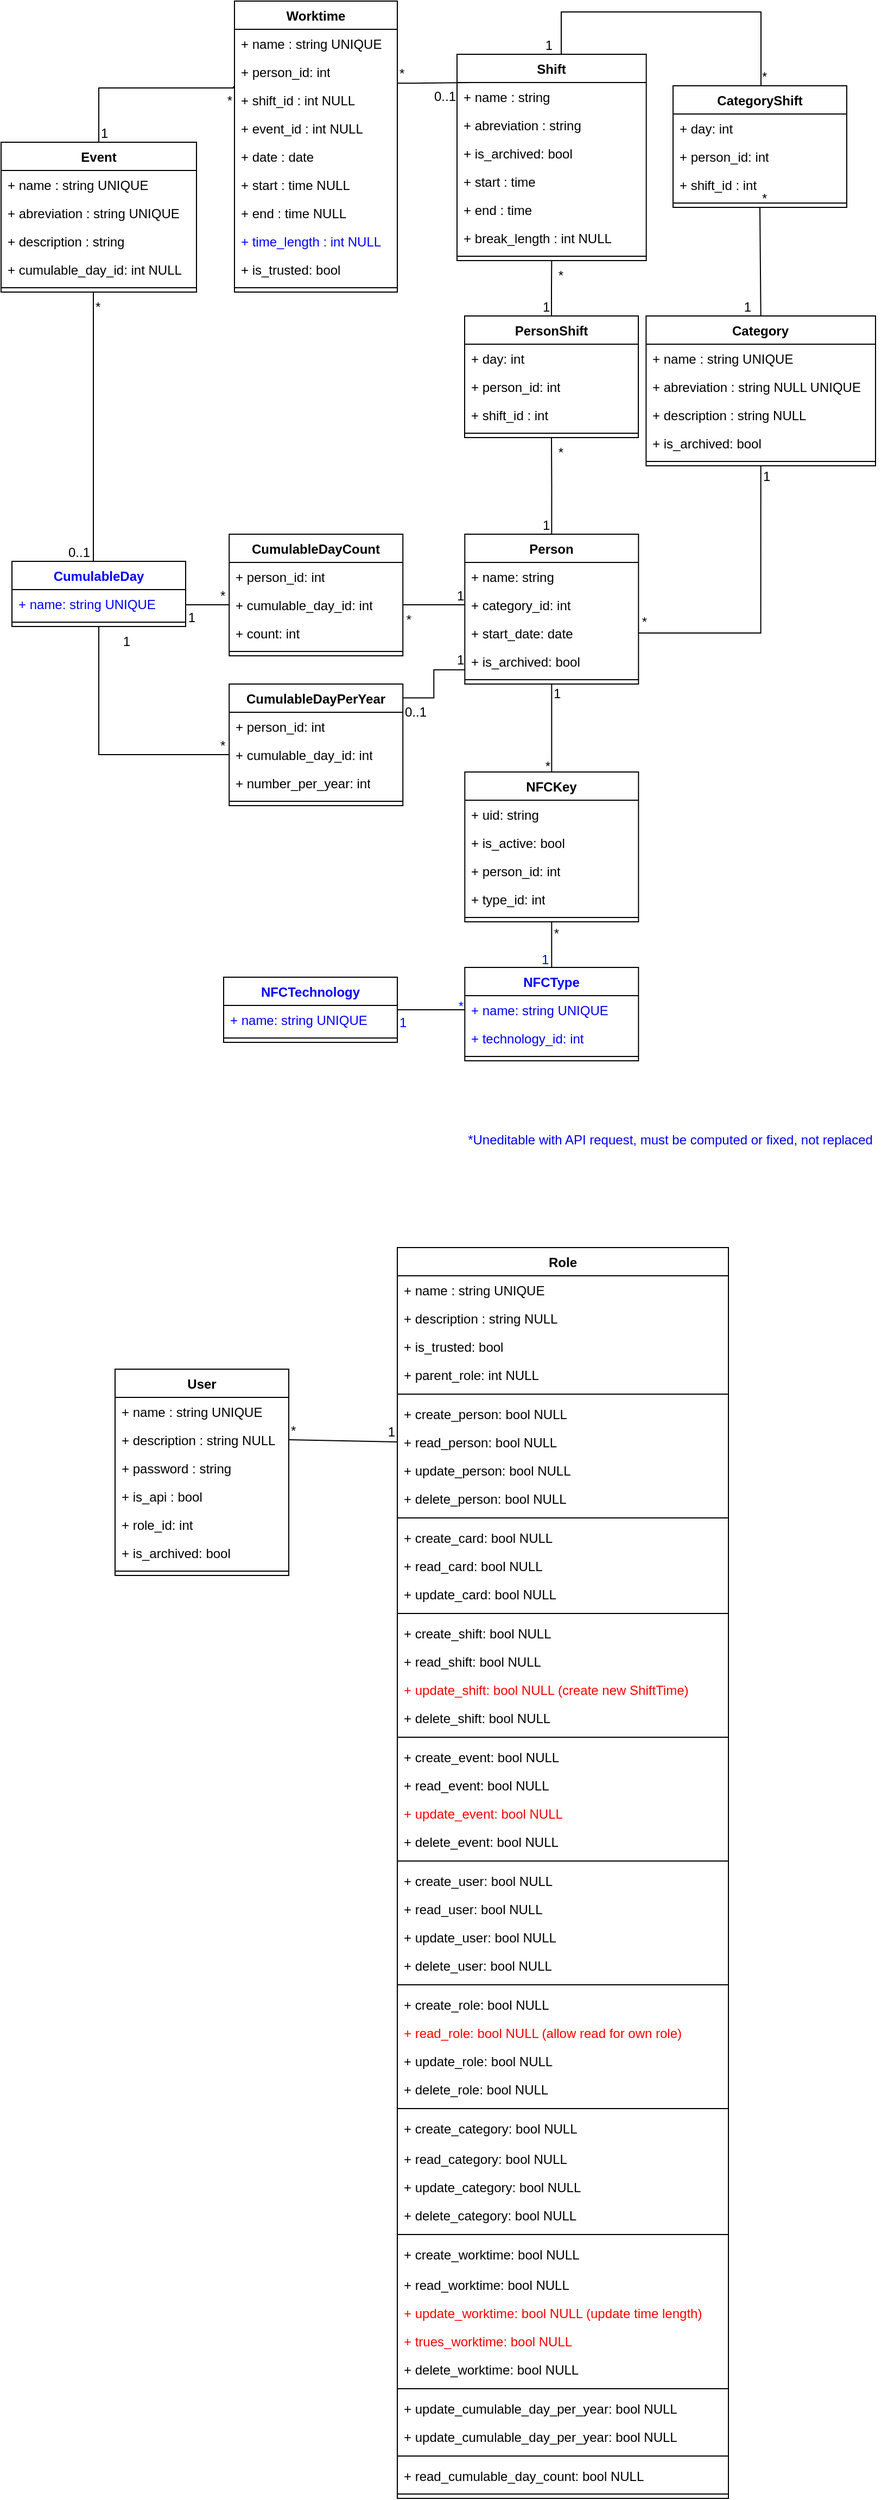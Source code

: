 <mxfile version="24.3.1" type="github">
  <diagram name="Page-1" id="efa7a0a1-bf9b-a30e-e6df-94a7791c09e9">
    <mxGraphModel dx="1912" dy="1040" grid="1" gridSize="10" guides="1" tooltips="1" connect="1" arrows="1" fold="1" page="1" pageScale="1" pageWidth="826" pageHeight="1169" background="none" math="0" shadow="0">
      <root>
        <mxCell id="0" />
        <mxCell id="1" parent="0" />
        <mxCell id="KDd4eSBWKSHy57C9hywJ-114" value="Person" style="swimlane;fontStyle=1;align=center;verticalAlign=top;childLayout=stackLayout;horizontal=1;startSize=26;horizontalStack=0;resizeParent=1;resizeParentMax=0;resizeLast=0;collapsible=1;marginBottom=0;whiteSpace=wrap;html=1;" parent="1" vertex="1">
          <mxGeometry x="437.17" y="521" width="160" height="138" as="geometry" />
        </mxCell>
        <mxCell id="KDd4eSBWKSHy57C9hywJ-115" value="+ name: string" style="text;strokeColor=none;fillColor=none;align=left;verticalAlign=top;spacingLeft=4;spacingRight=4;overflow=hidden;rotatable=0;points=[[0,0.5],[1,0.5]];portConstraint=eastwest;whiteSpace=wrap;html=1;" parent="KDd4eSBWKSHy57C9hywJ-114" vertex="1">
          <mxGeometry y="26" width="160" height="26" as="geometry" />
        </mxCell>
        <mxCell id="KDd4eSBWKSHy57C9hywJ-119" value="+ category_id: int" style="text;strokeColor=none;fillColor=none;align=left;verticalAlign=top;spacingLeft=4;spacingRight=4;overflow=hidden;rotatable=0;points=[[0,0.5],[1,0.5]];portConstraint=eastwest;whiteSpace=wrap;html=1;" parent="KDd4eSBWKSHy57C9hywJ-114" vertex="1">
          <mxGeometry y="52" width="160" height="26" as="geometry" />
        </mxCell>
        <mxCell id="Dw0zCbdRvmjCRuqw88a7-30" value="+ start_date&lt;span style=&quot;background-color: initial;&quot;&gt;: date&lt;/span&gt;" style="text;strokeColor=none;fillColor=none;align=left;verticalAlign=top;spacingLeft=4;spacingRight=4;overflow=hidden;rotatable=0;points=[[0,0.5],[1,0.5]];portConstraint=eastwest;whiteSpace=wrap;html=1;" parent="KDd4eSBWKSHy57C9hywJ-114" vertex="1">
          <mxGeometry y="78" width="160" height="26" as="geometry" />
        </mxCell>
        <mxCell id="3UOK9SlCf_P0690gxyC4-6" value="+ is_archived: bool" style="text;strokeColor=none;fillColor=none;align=left;verticalAlign=top;spacingLeft=4;spacingRight=4;overflow=hidden;rotatable=0;points=[[0,0.5],[1,0.5]];portConstraint=eastwest;whiteSpace=wrap;html=1;" parent="KDd4eSBWKSHy57C9hywJ-114" vertex="1">
          <mxGeometry y="104" width="160" height="26" as="geometry" />
        </mxCell>
        <mxCell id="KDd4eSBWKSHy57C9hywJ-116" value="" style="line;strokeWidth=1;fillColor=none;align=left;verticalAlign=middle;spacingTop=-1;spacingLeft=3;spacingRight=3;rotatable=0;labelPosition=right;points=[];portConstraint=eastwest;strokeColor=inherit;" parent="KDd4eSBWKSHy57C9hywJ-114" vertex="1">
          <mxGeometry y="130" width="160" height="8" as="geometry" />
        </mxCell>
        <mxCell id="Dw0zCbdRvmjCRuqw88a7-7" value="Role" style="swimlane;fontStyle=1;align=center;verticalAlign=top;childLayout=stackLayout;horizontal=1;startSize=26;horizontalStack=0;resizeParent=1;resizeParentMax=0;resizeLast=0;collapsible=1;marginBottom=0;whiteSpace=wrap;html=1;" parent="1" vertex="1">
          <mxGeometry x="375" y="1178" width="305" height="1152" as="geometry" />
        </mxCell>
        <mxCell id="Dw0zCbdRvmjCRuqw88a7-8" value="+ name : string UNIQUE" style="text;strokeColor=none;fillColor=none;align=left;verticalAlign=top;spacingLeft=4;spacingRight=4;overflow=hidden;rotatable=0;points=[[0,0.5],[1,0.5]];portConstraint=eastwest;whiteSpace=wrap;html=1;" parent="Dw0zCbdRvmjCRuqw88a7-7" vertex="1">
          <mxGeometry y="26" width="305" height="26" as="geometry" />
        </mxCell>
        <mxCell id="Dw0zCbdRvmjCRuqw88a7-24" value="+ description : string NULL" style="text;strokeColor=none;fillColor=none;align=left;verticalAlign=top;spacingLeft=4;spacingRight=4;overflow=hidden;rotatable=0;points=[[0,0.5],[1,0.5]];portConstraint=eastwest;whiteSpace=wrap;html=1;" parent="Dw0zCbdRvmjCRuqw88a7-7" vertex="1">
          <mxGeometry y="52" width="305" height="26" as="geometry" />
        </mxCell>
        <mxCell id="cEJkaudLO_2ttOXW4UQ3-17" value="+ is_trusted: bool" style="text;strokeColor=none;fillColor=none;align=left;verticalAlign=top;spacingLeft=4;spacingRight=4;overflow=hidden;rotatable=0;points=[[0,0.5],[1,0.5]];portConstraint=eastwest;whiteSpace=wrap;html=1;" parent="Dw0zCbdRvmjCRuqw88a7-7" vertex="1">
          <mxGeometry y="78" width="305" height="26" as="geometry" />
        </mxCell>
        <mxCell id="cEJkaudLO_2ttOXW4UQ3-18" value="+ parent_role: int NULL" style="text;strokeColor=none;fillColor=none;align=left;verticalAlign=top;spacingLeft=4;spacingRight=4;overflow=hidden;rotatable=0;points=[[0,0.5],[1,0.5]];portConstraint=eastwest;whiteSpace=wrap;html=1;" parent="Dw0zCbdRvmjCRuqw88a7-7" vertex="1">
          <mxGeometry y="104" width="305" height="26" as="geometry" />
        </mxCell>
        <mxCell id="FETF49l0qp8AEG73kz_D-2" value="" style="line;strokeWidth=1;rotatable=0;dashed=0;labelPosition=right;align=left;verticalAlign=middle;spacingTop=0;spacingLeft=6;points=[];portConstraint=eastwest;" parent="Dw0zCbdRvmjCRuqw88a7-7" vertex="1">
          <mxGeometry y="130" width="305" height="10" as="geometry" />
        </mxCell>
        <mxCell id="Dw0zCbdRvmjCRuqw88a7-12" value="+ create_person: bool NULL" style="text;strokeColor=none;fillColor=none;align=left;verticalAlign=top;spacingLeft=4;spacingRight=4;overflow=hidden;rotatable=0;points=[[0,0.5],[1,0.5]];portConstraint=eastwest;whiteSpace=wrap;html=1;" parent="Dw0zCbdRvmjCRuqw88a7-7" vertex="1">
          <mxGeometry y="140" width="305" height="26" as="geometry" />
        </mxCell>
        <mxCell id="Dw0zCbdRvmjCRuqw88a7-9" value="+ read_person: bool&amp;nbsp;NULL" style="text;strokeColor=none;fillColor=none;align=left;verticalAlign=top;spacingLeft=4;spacingRight=4;overflow=hidden;rotatable=0;points=[[0,0.5],[1,0.5]];portConstraint=eastwest;whiteSpace=wrap;html=1;" parent="Dw0zCbdRvmjCRuqw88a7-7" vertex="1">
          <mxGeometry y="166" width="305" height="26" as="geometry" />
        </mxCell>
        <mxCell id="Dw0zCbdRvmjCRuqw88a7-13" value="&lt;font color=&quot;#000000&quot;&gt;+ update_person: bool&amp;nbsp;NULL&lt;/font&gt;" style="text;strokeColor=none;fillColor=none;align=left;verticalAlign=top;spacingLeft=4;spacingRight=4;overflow=hidden;rotatable=0;points=[[0,0.5],[1,0.5]];portConstraint=eastwest;whiteSpace=wrap;html=1;fontColor=#FF0000;" parent="Dw0zCbdRvmjCRuqw88a7-7" vertex="1">
          <mxGeometry y="192" width="305" height="26" as="geometry" />
        </mxCell>
        <mxCell id="Dw0zCbdRvmjCRuqw88a7-14" value="+ delete_person: bool&amp;nbsp;NULL" style="text;strokeColor=none;fillColor=none;align=left;verticalAlign=top;spacingLeft=4;spacingRight=4;overflow=hidden;rotatable=0;points=[[0,0.5],[1,0.5]];portConstraint=eastwest;whiteSpace=wrap;html=1;" parent="Dw0zCbdRvmjCRuqw88a7-7" vertex="1">
          <mxGeometry y="218" width="305" height="26" as="geometry" />
        </mxCell>
        <mxCell id="FETF49l0qp8AEG73kz_D-1" value="" style="line;strokeWidth=1;rotatable=0;dashed=0;labelPosition=right;align=left;verticalAlign=middle;spacingTop=0;spacingLeft=6;points=[];portConstraint=eastwest;" parent="Dw0zCbdRvmjCRuqw88a7-7" vertex="1">
          <mxGeometry y="244" width="305" height="10" as="geometry" />
        </mxCell>
        <mxCell id="Dw0zCbdRvmjCRuqw88a7-17" value="+ create_card: bool&amp;nbsp;NULL" style="text;strokeColor=none;fillColor=none;align=left;verticalAlign=top;spacingLeft=4;spacingRight=4;overflow=hidden;rotatable=0;points=[[0,0.5],[1,0.5]];portConstraint=eastwest;whiteSpace=wrap;html=1;" parent="Dw0zCbdRvmjCRuqw88a7-7" vertex="1">
          <mxGeometry y="254" width="305" height="26" as="geometry" />
        </mxCell>
        <mxCell id="Dw0zCbdRvmjCRuqw88a7-15" value="+ read_card: bool&amp;nbsp;NULL" style="text;strokeColor=none;fillColor=none;align=left;verticalAlign=top;spacingLeft=4;spacingRight=4;overflow=hidden;rotatable=0;points=[[0,0.5],[1,0.5]];portConstraint=eastwest;whiteSpace=wrap;html=1;" parent="Dw0zCbdRvmjCRuqw88a7-7" vertex="1">
          <mxGeometry y="280" width="305" height="26" as="geometry" />
        </mxCell>
        <mxCell id="cEJkaudLO_2ttOXW4UQ3-16" value="+ update_card: bool&amp;nbsp;NULL" style="text;strokeColor=none;fillColor=none;align=left;verticalAlign=top;spacingLeft=4;spacingRight=4;overflow=hidden;rotatable=0;points=[[0,0.5],[1,0.5]];portConstraint=eastwest;whiteSpace=wrap;html=1;" parent="Dw0zCbdRvmjCRuqw88a7-7" vertex="1">
          <mxGeometry y="306" width="305" height="26" as="geometry" />
        </mxCell>
        <mxCell id="FETF49l0qp8AEG73kz_D-3" value="" style="line;strokeWidth=1;rotatable=0;dashed=0;labelPosition=right;align=left;verticalAlign=middle;spacingTop=0;spacingLeft=6;points=[];portConstraint=eastwest;" parent="Dw0zCbdRvmjCRuqw88a7-7" vertex="1">
          <mxGeometry y="332" width="305" height="10" as="geometry" />
        </mxCell>
        <mxCell id="Dw0zCbdRvmjCRuqw88a7-18" value="+ create_shift: bool&amp;nbsp;NULL" style="text;strokeColor=none;fillColor=none;align=left;verticalAlign=top;spacingLeft=4;spacingRight=4;overflow=hidden;rotatable=0;points=[[0,0.5],[1,0.5]];portConstraint=eastwest;whiteSpace=wrap;html=1;" parent="Dw0zCbdRvmjCRuqw88a7-7" vertex="1">
          <mxGeometry y="342" width="305" height="26" as="geometry" />
        </mxCell>
        <mxCell id="cEJkaudLO_2ttOXW4UQ3-1" value="+ read_shift: bool&amp;nbsp;NULL" style="text;strokeColor=none;fillColor=none;align=left;verticalAlign=top;spacingLeft=4;spacingRight=4;overflow=hidden;rotatable=0;points=[[0,0.5],[1,0.5]];portConstraint=eastwest;whiteSpace=wrap;html=1;" parent="Dw0zCbdRvmjCRuqw88a7-7" vertex="1">
          <mxGeometry y="368" width="305" height="26" as="geometry" />
        </mxCell>
        <mxCell id="cEJkaudLO_2ttOXW4UQ3-2" value="+ update_shift: bool&amp;nbsp;NULL (create new ShiftTime)" style="text;strokeColor=none;fillColor=none;align=left;verticalAlign=top;spacingLeft=4;spacingRight=4;overflow=hidden;rotatable=0;points=[[0,0.5],[1,0.5]];portConstraint=eastwest;whiteSpace=wrap;html=1;fontColor=#FF0000;" parent="Dw0zCbdRvmjCRuqw88a7-7" vertex="1">
          <mxGeometry y="394" width="305" height="26" as="geometry" />
        </mxCell>
        <mxCell id="cEJkaudLO_2ttOXW4UQ3-3" value="+ delete_shift: bool&amp;nbsp;NULL" style="text;strokeColor=none;fillColor=none;align=left;verticalAlign=top;spacingLeft=4;spacingRight=4;overflow=hidden;rotatable=0;points=[[0,0.5],[1,0.5]];portConstraint=eastwest;whiteSpace=wrap;html=1;" parent="Dw0zCbdRvmjCRuqw88a7-7" vertex="1">
          <mxGeometry y="420" width="305" height="26" as="geometry" />
        </mxCell>
        <mxCell id="FETF49l0qp8AEG73kz_D-4" value="" style="line;strokeWidth=1;rotatable=0;dashed=0;labelPosition=right;align=left;verticalAlign=middle;spacingTop=0;spacingLeft=6;points=[];portConstraint=eastwest;" parent="Dw0zCbdRvmjCRuqw88a7-7" vertex="1">
          <mxGeometry y="446" width="305" height="10" as="geometry" />
        </mxCell>
        <mxCell id="Dw0zCbdRvmjCRuqw88a7-19" value="+ create_event: bool&amp;nbsp;NULL" style="text;strokeColor=none;fillColor=none;align=left;verticalAlign=top;spacingLeft=4;spacingRight=4;overflow=hidden;rotatable=0;points=[[0,0.5],[1,0.5]];portConstraint=eastwest;whiteSpace=wrap;html=1;" parent="Dw0zCbdRvmjCRuqw88a7-7" vertex="1">
          <mxGeometry y="456" width="305" height="26" as="geometry" />
        </mxCell>
        <mxCell id="cEJkaudLO_2ttOXW4UQ3-4" value="+ read_event: bool&amp;nbsp;NULL" style="text;strokeColor=none;fillColor=none;align=left;verticalAlign=top;spacingLeft=4;spacingRight=4;overflow=hidden;rotatable=0;points=[[0,0.5],[1,0.5]];portConstraint=eastwest;whiteSpace=wrap;html=1;" parent="Dw0zCbdRvmjCRuqw88a7-7" vertex="1">
          <mxGeometry y="482" width="305" height="26" as="geometry" />
        </mxCell>
        <mxCell id="cEJkaudLO_2ttOXW4UQ3-5" value="+ update_event: bool&amp;nbsp;NULL" style="text;strokeColor=none;fillColor=none;align=left;verticalAlign=top;spacingLeft=4;spacingRight=4;overflow=hidden;rotatable=0;points=[[0,0.5],[1,0.5]];portConstraint=eastwest;whiteSpace=wrap;html=1;fontColor=#FF0000;" parent="Dw0zCbdRvmjCRuqw88a7-7" vertex="1">
          <mxGeometry y="508" width="305" height="26" as="geometry" />
        </mxCell>
        <mxCell id="cEJkaudLO_2ttOXW4UQ3-6" value="+ delete_event: bool&amp;nbsp;NULL" style="text;strokeColor=none;fillColor=none;align=left;verticalAlign=top;spacingLeft=4;spacingRight=4;overflow=hidden;rotatable=0;points=[[0,0.5],[1,0.5]];portConstraint=eastwest;whiteSpace=wrap;html=1;" parent="Dw0zCbdRvmjCRuqw88a7-7" vertex="1">
          <mxGeometry y="534" width="305" height="26" as="geometry" />
        </mxCell>
        <mxCell id="FETF49l0qp8AEG73kz_D-5" value="" style="line;strokeWidth=1;rotatable=0;dashed=0;labelPosition=right;align=left;verticalAlign=middle;spacingTop=0;spacingLeft=6;points=[];portConstraint=eastwest;" parent="Dw0zCbdRvmjCRuqw88a7-7" vertex="1">
          <mxGeometry y="560" width="305" height="10" as="geometry" />
        </mxCell>
        <mxCell id="Dw0zCbdRvmjCRuqw88a7-20" value="+ create_user: bool&amp;nbsp;NULL" style="text;strokeColor=none;fillColor=none;align=left;verticalAlign=top;spacingLeft=4;spacingRight=4;overflow=hidden;rotatable=0;points=[[0,0.5],[1,0.5]];portConstraint=eastwest;whiteSpace=wrap;html=1;" parent="Dw0zCbdRvmjCRuqw88a7-7" vertex="1">
          <mxGeometry y="570" width="305" height="26" as="geometry" />
        </mxCell>
        <mxCell id="cEJkaudLO_2ttOXW4UQ3-7" value="+ read_user: bool&amp;nbsp;NULL" style="text;strokeColor=none;fillColor=none;align=left;verticalAlign=top;spacingLeft=4;spacingRight=4;overflow=hidden;rotatable=0;points=[[0,0.5],[1,0.5]];portConstraint=eastwest;whiteSpace=wrap;html=1;" parent="Dw0zCbdRvmjCRuqw88a7-7" vertex="1">
          <mxGeometry y="596" width="305" height="26" as="geometry" />
        </mxCell>
        <mxCell id="cEJkaudLO_2ttOXW4UQ3-8" value="+ update_user: bool&amp;nbsp;NULL" style="text;strokeColor=none;fillColor=none;align=left;verticalAlign=top;spacingLeft=4;spacingRight=4;overflow=hidden;rotatable=0;points=[[0,0.5],[1,0.5]];portConstraint=eastwest;whiteSpace=wrap;html=1;" parent="Dw0zCbdRvmjCRuqw88a7-7" vertex="1">
          <mxGeometry y="622" width="305" height="26" as="geometry" />
        </mxCell>
        <mxCell id="cEJkaudLO_2ttOXW4UQ3-9" value="+ delete_user: bool&amp;nbsp;NULL" style="text;strokeColor=none;fillColor=none;align=left;verticalAlign=top;spacingLeft=4;spacingRight=4;overflow=hidden;rotatable=0;points=[[0,0.5],[1,0.5]];portConstraint=eastwest;whiteSpace=wrap;html=1;" parent="Dw0zCbdRvmjCRuqw88a7-7" vertex="1">
          <mxGeometry y="648" width="305" height="26" as="geometry" />
        </mxCell>
        <mxCell id="FETF49l0qp8AEG73kz_D-6" value="" style="line;strokeWidth=1;rotatable=0;dashed=0;labelPosition=right;align=left;verticalAlign=middle;spacingTop=0;spacingLeft=6;points=[];portConstraint=eastwest;" parent="Dw0zCbdRvmjCRuqw88a7-7" vertex="1">
          <mxGeometry y="674" width="305" height="10" as="geometry" />
        </mxCell>
        <mxCell id="Dw0zCbdRvmjCRuqw88a7-21" value="+ create_role: bool&amp;nbsp;NULL" style="text;strokeColor=none;fillColor=none;align=left;verticalAlign=top;spacingLeft=4;spacingRight=4;overflow=hidden;rotatable=0;points=[[0,0.5],[1,0.5]];portConstraint=eastwest;whiteSpace=wrap;html=1;" parent="Dw0zCbdRvmjCRuqw88a7-7" vertex="1">
          <mxGeometry y="684" width="305" height="26" as="geometry" />
        </mxCell>
        <mxCell id="cEJkaudLO_2ttOXW4UQ3-10" value="+ read_role: bool&amp;nbsp;NULL (allow read for own role)" style="text;strokeColor=none;fillColor=none;align=left;verticalAlign=top;spacingLeft=4;spacingRight=4;overflow=hidden;rotatable=0;points=[[0,0.5],[1,0.5]];portConstraint=eastwest;whiteSpace=wrap;html=1;fontColor=#FF0000;" parent="Dw0zCbdRvmjCRuqw88a7-7" vertex="1">
          <mxGeometry y="710" width="305" height="26" as="geometry" />
        </mxCell>
        <mxCell id="cEJkaudLO_2ttOXW4UQ3-14" value="+ update_role: bool&amp;nbsp;NULL" style="text;strokeColor=none;fillColor=none;align=left;verticalAlign=top;spacingLeft=4;spacingRight=4;overflow=hidden;rotatable=0;points=[[0,0.5],[1,0.5]];portConstraint=eastwest;whiteSpace=wrap;html=1;" parent="Dw0zCbdRvmjCRuqw88a7-7" vertex="1">
          <mxGeometry y="736" width="305" height="26" as="geometry" />
        </mxCell>
        <mxCell id="cEJkaudLO_2ttOXW4UQ3-12" value="+ delete_role: bool&amp;nbsp;NULL" style="text;strokeColor=none;fillColor=none;align=left;verticalAlign=top;spacingLeft=4;spacingRight=4;overflow=hidden;rotatable=0;points=[[0,0.5],[1,0.5]];portConstraint=eastwest;whiteSpace=wrap;html=1;" parent="Dw0zCbdRvmjCRuqw88a7-7" vertex="1">
          <mxGeometry y="762" width="305" height="26" as="geometry" />
        </mxCell>
        <mxCell id="FETF49l0qp8AEG73kz_D-7" value="" style="line;strokeWidth=1;rotatable=0;dashed=0;labelPosition=right;align=left;verticalAlign=middle;spacingTop=0;spacingLeft=6;points=[];portConstraint=eastwest;" parent="Dw0zCbdRvmjCRuqw88a7-7" vertex="1">
          <mxGeometry y="788" width="305" height="10" as="geometry" />
        </mxCell>
        <mxCell id="Dw0zCbdRvmjCRuqw88a7-22" value="+ create_category: bool&amp;nbsp;NULL" style="text;strokeColor=none;fillColor=none;align=left;verticalAlign=top;spacingLeft=4;spacingRight=4;overflow=hidden;rotatable=0;points=[[0,0.5],[1,0.5]];portConstraint=eastwest;whiteSpace=wrap;html=1;" parent="Dw0zCbdRvmjCRuqw88a7-7" vertex="1">
          <mxGeometry y="798" width="305" height="28" as="geometry" />
        </mxCell>
        <mxCell id="cEJkaudLO_2ttOXW4UQ3-13" value="+ read_category: bool&amp;nbsp;NULL" style="text;strokeColor=none;fillColor=none;align=left;verticalAlign=top;spacingLeft=4;spacingRight=4;overflow=hidden;rotatable=0;points=[[0,0.5],[1,0.5]];portConstraint=eastwest;whiteSpace=wrap;html=1;" parent="Dw0zCbdRvmjCRuqw88a7-7" vertex="1">
          <mxGeometry y="826" width="305" height="26" as="geometry" />
        </mxCell>
        <mxCell id="cEJkaudLO_2ttOXW4UQ3-11" value="+ update_category: bool&amp;nbsp;NULL" style="text;strokeColor=none;fillColor=none;align=left;verticalAlign=top;spacingLeft=4;spacingRight=4;overflow=hidden;rotatable=0;points=[[0,0.5],[1,0.5]];portConstraint=eastwest;whiteSpace=wrap;html=1;" parent="Dw0zCbdRvmjCRuqw88a7-7" vertex="1">
          <mxGeometry y="852" width="305" height="26" as="geometry" />
        </mxCell>
        <mxCell id="cEJkaudLO_2ttOXW4UQ3-15" value="+ delete_category: bool&amp;nbsp;NULL" style="text;strokeColor=none;fillColor=none;align=left;verticalAlign=top;spacingLeft=4;spacingRight=4;overflow=hidden;rotatable=0;points=[[0,0.5],[1,0.5]];portConstraint=eastwest;whiteSpace=wrap;html=1;" parent="Dw0zCbdRvmjCRuqw88a7-7" vertex="1">
          <mxGeometry y="878" width="305" height="26" as="geometry" />
        </mxCell>
        <mxCell id="FETF49l0qp8AEG73kz_D-8" value="" style="line;strokeWidth=1;rotatable=0;dashed=0;labelPosition=right;align=left;verticalAlign=middle;spacingTop=0;spacingLeft=6;points=[];portConstraint=eastwest;" parent="Dw0zCbdRvmjCRuqw88a7-7" vertex="1">
          <mxGeometry y="904" width="305" height="10" as="geometry" />
        </mxCell>
        <mxCell id="cEJkaudLO_2ttOXW4UQ3-76" value="+ create_worktime: bool&amp;nbsp;NULL" style="text;strokeColor=none;fillColor=none;align=left;verticalAlign=top;spacingLeft=4;spacingRight=4;overflow=hidden;rotatable=0;points=[[0,0.5],[1,0.5]];portConstraint=eastwest;whiteSpace=wrap;html=1;" parent="Dw0zCbdRvmjCRuqw88a7-7" vertex="1">
          <mxGeometry y="914" width="305" height="28" as="geometry" />
        </mxCell>
        <mxCell id="cEJkaudLO_2ttOXW4UQ3-77" value="+ read_worktime: bool&amp;nbsp;NULL" style="text;strokeColor=none;fillColor=none;align=left;verticalAlign=top;spacingLeft=4;spacingRight=4;overflow=hidden;rotatable=0;points=[[0,0.5],[1,0.5]];portConstraint=eastwest;whiteSpace=wrap;html=1;" parent="Dw0zCbdRvmjCRuqw88a7-7" vertex="1">
          <mxGeometry y="942" width="305" height="26" as="geometry" />
        </mxCell>
        <mxCell id="cEJkaudLO_2ttOXW4UQ3-78" value="+ update_worktime: bool&amp;nbsp;NULL (update time length)" style="text;strokeColor=none;fillColor=none;align=left;verticalAlign=top;spacingLeft=4;spacingRight=4;overflow=hidden;rotatable=0;points=[[0,0.5],[1,0.5]];portConstraint=eastwest;whiteSpace=wrap;html=1;fontColor=#FF0000;" parent="Dw0zCbdRvmjCRuqw88a7-7" vertex="1">
          <mxGeometry y="968" width="305" height="26" as="geometry" />
        </mxCell>
        <mxCell id="yJ4XH9xO3aI0879SZuxc-4" value="+ trues_worktime: bool&amp;nbsp;NULL" style="text;strokeColor=none;fillColor=none;align=left;verticalAlign=top;spacingLeft=4;spacingRight=4;overflow=hidden;rotatable=0;points=[[0,0.5],[1,0.5]];portConstraint=eastwest;whiteSpace=wrap;html=1;fontColor=#FF0000;" parent="Dw0zCbdRvmjCRuqw88a7-7" vertex="1">
          <mxGeometry y="994" width="305" height="26" as="geometry" />
        </mxCell>
        <mxCell id="cEJkaudLO_2ttOXW4UQ3-79" value="+ delete_worktime: bool&amp;nbsp;NULL" style="text;strokeColor=none;fillColor=none;align=left;verticalAlign=top;spacingLeft=4;spacingRight=4;overflow=hidden;rotatable=0;points=[[0,0.5],[1,0.5]];portConstraint=eastwest;whiteSpace=wrap;html=1;" parent="Dw0zCbdRvmjCRuqw88a7-7" vertex="1">
          <mxGeometry y="1020" width="305" height="26" as="geometry" />
        </mxCell>
        <mxCell id="FETF49l0qp8AEG73kz_D-9" value="" style="line;strokeWidth=1;rotatable=0;dashed=0;labelPosition=right;align=left;verticalAlign=middle;spacingTop=0;spacingLeft=6;points=[];portConstraint=eastwest;" parent="Dw0zCbdRvmjCRuqw88a7-7" vertex="1">
          <mxGeometry y="1046" width="305" height="10" as="geometry" />
        </mxCell>
        <mxCell id="FETF49l0qp8AEG73kz_D-12" value="+ update_cumulable_day_per_year: bool&amp;nbsp;NULL" style="text;strokeColor=none;fillColor=none;align=left;verticalAlign=top;spacingLeft=4;spacingRight=4;overflow=hidden;rotatable=0;points=[[0,0.5],[1,0.5]];portConstraint=eastwest;whiteSpace=wrap;html=1;fontColor=#000000;" parent="Dw0zCbdRvmjCRuqw88a7-7" vertex="1">
          <mxGeometry y="1056" width="305" height="26" as="geometry" />
        </mxCell>
        <mxCell id="FETF49l0qp8AEG73kz_D-11" value="+ update_cumulable_day_per_year: bool&amp;nbsp;NULL" style="text;strokeColor=none;fillColor=none;align=left;verticalAlign=top;spacingLeft=4;spacingRight=4;overflow=hidden;rotatable=0;points=[[0,0.5],[1,0.5]];portConstraint=eastwest;whiteSpace=wrap;html=1;fontColor=#000000;" parent="Dw0zCbdRvmjCRuqw88a7-7" vertex="1">
          <mxGeometry y="1082" width="305" height="26" as="geometry" />
        </mxCell>
        <mxCell id="FETF49l0qp8AEG73kz_D-13" value="" style="line;strokeWidth=1;rotatable=0;dashed=0;labelPosition=right;align=left;verticalAlign=middle;spacingTop=0;spacingLeft=6;points=[];portConstraint=eastwest;" parent="Dw0zCbdRvmjCRuqw88a7-7" vertex="1">
          <mxGeometry y="1108" width="305" height="10" as="geometry" />
        </mxCell>
        <mxCell id="FETF49l0qp8AEG73kz_D-15" value="+ read_cumulable_day_count: bool&amp;nbsp;NULL" style="text;strokeColor=none;fillColor=none;align=left;verticalAlign=top;spacingLeft=4;spacingRight=4;overflow=hidden;rotatable=0;points=[[0,0.5],[1,0.5]];portConstraint=eastwest;whiteSpace=wrap;html=1;" parent="Dw0zCbdRvmjCRuqw88a7-7" vertex="1">
          <mxGeometry y="1118" width="305" height="26" as="geometry" />
        </mxCell>
        <mxCell id="Dw0zCbdRvmjCRuqw88a7-10" value="" style="line;strokeWidth=1;fillColor=none;align=left;verticalAlign=middle;spacingTop=-1;spacingLeft=3;spacingRight=3;rotatable=0;labelPosition=right;points=[];portConstraint=eastwest;strokeColor=inherit;" parent="Dw0zCbdRvmjCRuqw88a7-7" vertex="1">
          <mxGeometry y="1144" width="305" height="8" as="geometry" />
        </mxCell>
        <mxCell id="Dw0zCbdRvmjCRuqw88a7-25" value="Category" style="swimlane;fontStyle=1;align=center;verticalAlign=top;childLayout=stackLayout;horizontal=1;startSize=26;horizontalStack=0;resizeParent=1;resizeParentMax=0;resizeLast=0;collapsible=1;marginBottom=0;whiteSpace=wrap;html=1;" parent="1" vertex="1">
          <mxGeometry x="604.17" y="320" width="211.33" height="138" as="geometry" />
        </mxCell>
        <mxCell id="Dw0zCbdRvmjCRuqw88a7-26" value="+ name : string UNIQUE" style="text;strokeColor=none;fillColor=none;align=left;verticalAlign=top;spacingLeft=4;spacingRight=4;overflow=hidden;rotatable=0;points=[[0,0.5],[1,0.5]];portConstraint=eastwest;whiteSpace=wrap;html=1;" parent="Dw0zCbdRvmjCRuqw88a7-25" vertex="1">
          <mxGeometry y="26" width="211.33" height="26" as="geometry" />
        </mxCell>
        <mxCell id="3UOK9SlCf_P0690gxyC4-17" value="+ abreviation : string NULL UNIQUE" style="text;strokeColor=none;fillColor=none;align=left;verticalAlign=top;spacingLeft=4;spacingRight=4;overflow=hidden;rotatable=0;points=[[0,0.5],[1,0.5]];portConstraint=eastwest;whiteSpace=wrap;html=1;" parent="Dw0zCbdRvmjCRuqw88a7-25" vertex="1">
          <mxGeometry y="52" width="211.33" height="26" as="geometry" />
        </mxCell>
        <mxCell id="Dw0zCbdRvmjCRuqw88a7-27" value="+ description : string NULL" style="text;strokeColor=none;fillColor=none;align=left;verticalAlign=top;spacingLeft=4;spacingRight=4;overflow=hidden;rotatable=0;points=[[0,0.5],[1,0.5]];portConstraint=eastwest;whiteSpace=wrap;html=1;" parent="Dw0zCbdRvmjCRuqw88a7-25" vertex="1">
          <mxGeometry y="78" width="211.33" height="26" as="geometry" />
        </mxCell>
        <mxCell id="3UOK9SlCf_P0690gxyC4-15" value="+ is_archived: bool" style="text;strokeColor=none;fillColor=none;align=left;verticalAlign=top;spacingLeft=4;spacingRight=4;overflow=hidden;rotatable=0;points=[[0,0.5],[1,0.5]];portConstraint=eastwest;whiteSpace=wrap;html=1;" parent="Dw0zCbdRvmjCRuqw88a7-25" vertex="1">
          <mxGeometry y="104" width="211.33" height="26" as="geometry" />
        </mxCell>
        <mxCell id="Dw0zCbdRvmjCRuqw88a7-29" value="" style="line;strokeWidth=1;fillColor=none;align=left;verticalAlign=middle;spacingTop=-1;spacingLeft=3;spacingRight=3;rotatable=0;labelPosition=right;points=[];portConstraint=eastwest;strokeColor=inherit;" parent="Dw0zCbdRvmjCRuqw88a7-25" vertex="1">
          <mxGeometry y="130" width="211.33" height="8" as="geometry" />
        </mxCell>
        <mxCell id="cEJkaudLO_2ttOXW4UQ3-20" value="Worktime" style="swimlane;fontStyle=1;align=center;verticalAlign=top;childLayout=stackLayout;horizontal=1;startSize=26;horizontalStack=0;resizeParent=1;resizeParentMax=0;resizeLast=0;collapsible=1;marginBottom=0;whiteSpace=wrap;html=1;" parent="1" vertex="1">
          <mxGeometry x="225" y="30" width="150" height="268" as="geometry" />
        </mxCell>
        <mxCell id="cEJkaudLO_2ttOXW4UQ3-30" value="+ name : string UNIQUE" style="text;strokeColor=none;fillColor=none;align=left;verticalAlign=top;spacingLeft=4;spacingRight=4;overflow=hidden;rotatable=0;points=[[0,0.5],[1,0.5]];portConstraint=eastwest;whiteSpace=wrap;html=1;" parent="cEJkaudLO_2ttOXW4UQ3-20" vertex="1">
          <mxGeometry y="26" width="150" height="26" as="geometry" />
        </mxCell>
        <mxCell id="cEJkaudLO_2ttOXW4UQ3-81" value="+ person_id: int" style="text;strokeColor=none;fillColor=none;align=left;verticalAlign=top;spacingLeft=4;spacingRight=4;overflow=hidden;rotatable=0;points=[[0,0.5],[1,0.5]];portConstraint=eastwest;whiteSpace=wrap;html=1;" parent="cEJkaudLO_2ttOXW4UQ3-20" vertex="1">
          <mxGeometry y="52" width="150" height="26" as="geometry" />
        </mxCell>
        <mxCell id="cEJkaudLO_2ttOXW4UQ3-59" value="+ shift_id : int NULL" style="text;strokeColor=none;fillColor=none;align=left;verticalAlign=top;spacingLeft=4;spacingRight=4;overflow=hidden;rotatable=0;points=[[0,0.5],[1,0.5]];portConstraint=eastwest;whiteSpace=wrap;html=1;" parent="cEJkaudLO_2ttOXW4UQ3-20" vertex="1">
          <mxGeometry y="78" width="150" height="26" as="geometry" />
        </mxCell>
        <mxCell id="cEJkaudLO_2ttOXW4UQ3-71" value="+ event_id : int NULL" style="text;strokeColor=none;fillColor=none;align=left;verticalAlign=top;spacingLeft=4;spacingRight=4;overflow=hidden;rotatable=0;points=[[0,0.5],[1,0.5]];portConstraint=eastwest;whiteSpace=wrap;html=1;" parent="cEJkaudLO_2ttOXW4UQ3-20" vertex="1">
          <mxGeometry y="104" width="150" height="26" as="geometry" />
        </mxCell>
        <mxCell id="cEJkaudLO_2ttOXW4UQ3-102" value="+ date : date&amp;nbsp;" style="text;strokeColor=none;fillColor=none;align=left;verticalAlign=top;spacingLeft=4;spacingRight=4;overflow=hidden;rotatable=0;points=[[0,0.5],[1,0.5]];portConstraint=eastwest;whiteSpace=wrap;html=1;" parent="cEJkaudLO_2ttOXW4UQ3-20" vertex="1">
          <mxGeometry y="130" width="150" height="26" as="geometry" />
        </mxCell>
        <mxCell id="cEJkaudLO_2ttOXW4UQ3-21" value="+ start : time NULL" style="text;strokeColor=none;fillColor=none;align=left;verticalAlign=top;spacingLeft=4;spacingRight=4;overflow=hidden;rotatable=0;points=[[0,0.5],[1,0.5]];portConstraint=eastwest;whiteSpace=wrap;html=1;" parent="cEJkaudLO_2ttOXW4UQ3-20" vertex="1">
          <mxGeometry y="156" width="150" height="26" as="geometry" />
        </mxCell>
        <mxCell id="cEJkaudLO_2ttOXW4UQ3-22" value="+ end : time&amp;nbsp;NULL" style="text;strokeColor=none;fillColor=none;align=left;verticalAlign=top;spacingLeft=4;spacingRight=4;overflow=hidden;rotatable=0;points=[[0,0.5],[1,0.5]];portConstraint=eastwest;whiteSpace=wrap;html=1;" parent="cEJkaudLO_2ttOXW4UQ3-20" vertex="1">
          <mxGeometry y="182" width="150" height="26" as="geometry" />
        </mxCell>
        <mxCell id="cEJkaudLO_2ttOXW4UQ3-80" value="+ time_length : int NULL" style="text;strokeColor=none;fillColor=none;align=left;verticalAlign=top;spacingLeft=4;spacingRight=4;overflow=hidden;rotatable=0;points=[[0,0.5],[1,0.5]];portConstraint=eastwest;whiteSpace=wrap;html=1;fontColor=#0000FF;" parent="cEJkaudLO_2ttOXW4UQ3-20" vertex="1">
          <mxGeometry y="208" width="150" height="26" as="geometry" />
        </mxCell>
        <mxCell id="cEJkaudLO_2ttOXW4UQ3-37" value="+ is_trusted: bool" style="text;strokeColor=none;fillColor=none;align=left;verticalAlign=top;spacingLeft=4;spacingRight=4;overflow=hidden;rotatable=0;points=[[0,0.5],[1,0.5]];portConstraint=eastwest;whiteSpace=wrap;html=1;" parent="cEJkaudLO_2ttOXW4UQ3-20" vertex="1">
          <mxGeometry y="234" width="150" height="26" as="geometry" />
        </mxCell>
        <mxCell id="cEJkaudLO_2ttOXW4UQ3-24" value="" style="line;strokeWidth=1;fillColor=none;align=left;verticalAlign=middle;spacingTop=-1;spacingLeft=3;spacingRight=3;rotatable=0;labelPosition=right;points=[];portConstraint=eastwest;strokeColor=inherit;" parent="cEJkaudLO_2ttOXW4UQ3-20" vertex="1">
          <mxGeometry y="260" width="150" height="8" as="geometry" />
        </mxCell>
        <mxCell id="cEJkaudLO_2ttOXW4UQ3-31" value="Shift" style="swimlane;fontStyle=1;align=center;verticalAlign=top;childLayout=stackLayout;horizontal=1;startSize=26;horizontalStack=0;resizeParent=1;resizeParentMax=0;resizeLast=0;collapsible=1;marginBottom=0;whiteSpace=wrap;html=1;" parent="1" vertex="1">
          <mxGeometry x="430" y="79" width="174.33" height="190" as="geometry" />
        </mxCell>
        <mxCell id="cEJkaudLO_2ttOXW4UQ3-32" value="+ name : string" style="text;strokeColor=none;fillColor=none;align=left;verticalAlign=top;spacingLeft=4;spacingRight=4;overflow=hidden;rotatable=0;points=[[0,0.5],[1,0.5]];portConstraint=eastwest;whiteSpace=wrap;html=1;" parent="cEJkaudLO_2ttOXW4UQ3-31" vertex="1">
          <mxGeometry y="26" width="174.33" height="26" as="geometry" />
        </mxCell>
        <mxCell id="yJ4XH9xO3aI0879SZuxc-1" value="+ abreviation : string" style="text;strokeColor=none;fillColor=none;align=left;verticalAlign=top;spacingLeft=4;spacingRight=4;overflow=hidden;rotatable=0;points=[[0,0.5],[1,0.5]];portConstraint=eastwest;whiteSpace=wrap;html=1;" parent="cEJkaudLO_2ttOXW4UQ3-31" vertex="1">
          <mxGeometry y="52" width="174.33" height="26" as="geometry" />
        </mxCell>
        <mxCell id="3UOK9SlCf_P0690gxyC4-8" value="+ is_archived: bool" style="text;strokeColor=none;fillColor=none;align=left;verticalAlign=top;spacingLeft=4;spacingRight=4;overflow=hidden;rotatable=0;points=[[0,0.5],[1,0.5]];portConstraint=eastwest;whiteSpace=wrap;html=1;" parent="cEJkaudLO_2ttOXW4UQ3-31" vertex="1">
          <mxGeometry y="78" width="174.33" height="26" as="geometry" />
        </mxCell>
        <mxCell id="mGwYZUv4kKZZp3_qNT_s-1" value="+ start : time" style="text;strokeColor=none;fillColor=none;align=left;verticalAlign=top;spacingLeft=4;spacingRight=4;overflow=hidden;rotatable=0;points=[[0,0.5],[1,0.5]];portConstraint=eastwest;whiteSpace=wrap;html=1;" vertex="1" parent="cEJkaudLO_2ttOXW4UQ3-31">
          <mxGeometry y="104" width="174.33" height="26" as="geometry" />
        </mxCell>
        <mxCell id="mGwYZUv4kKZZp3_qNT_s-2" value="+ end : time" style="text;strokeColor=none;fillColor=none;align=left;verticalAlign=top;spacingLeft=4;spacingRight=4;overflow=hidden;rotatable=0;points=[[0,0.5],[1,0.5]];portConstraint=eastwest;whiteSpace=wrap;html=1;" vertex="1" parent="cEJkaudLO_2ttOXW4UQ3-31">
          <mxGeometry y="130" width="174.33" height="26" as="geometry" />
        </mxCell>
        <mxCell id="mGwYZUv4kKZZp3_qNT_s-3" value="+ break_length : int NULL" style="text;strokeColor=none;fillColor=none;align=left;verticalAlign=top;spacingLeft=4;spacingRight=4;overflow=hidden;rotatable=0;points=[[0,0.5],[1,0.5]];portConstraint=eastwest;whiteSpace=wrap;html=1;" vertex="1" parent="cEJkaudLO_2ttOXW4UQ3-31">
          <mxGeometry y="156" width="174.33" height="26" as="geometry" />
        </mxCell>
        <mxCell id="cEJkaudLO_2ttOXW4UQ3-36" value="" style="line;strokeWidth=1;fillColor=none;align=left;verticalAlign=middle;spacingTop=-1;spacingLeft=3;spacingRight=3;rotatable=0;labelPosition=right;points=[];portConstraint=eastwest;strokeColor=inherit;" parent="cEJkaudLO_2ttOXW4UQ3-31" vertex="1">
          <mxGeometry y="182" width="174.33" height="8" as="geometry" />
        </mxCell>
        <mxCell id="Dw0zCbdRvmjCRuqw88a7-1" value="User" style="swimlane;fontStyle=1;align=center;verticalAlign=top;childLayout=stackLayout;horizontal=1;startSize=26;horizontalStack=0;resizeParent=1;resizeParentMax=0;resizeLast=0;collapsible=1;marginBottom=0;whiteSpace=wrap;html=1;" parent="1" vertex="1">
          <mxGeometry x="115" y="1290" width="160" height="190" as="geometry" />
        </mxCell>
        <mxCell id="Dw0zCbdRvmjCRuqw88a7-3" value="+ name : string UNIQUE" style="text;strokeColor=none;fillColor=none;align=left;verticalAlign=top;spacingLeft=4;spacingRight=4;overflow=hidden;rotatable=0;points=[[0,0.5],[1,0.5]];portConstraint=eastwest;whiteSpace=wrap;html=1;" parent="Dw0zCbdRvmjCRuqw88a7-1" vertex="1">
          <mxGeometry y="26" width="160" height="26" as="geometry" />
        </mxCell>
        <mxCell id="Dw0zCbdRvmjCRuqw88a7-23" value="+ description : string NULL" style="text;strokeColor=none;fillColor=none;align=left;verticalAlign=top;spacingLeft=4;spacingRight=4;overflow=hidden;rotatable=0;points=[[0,0.5],[1,0.5]];portConstraint=eastwest;whiteSpace=wrap;html=1;" parent="Dw0zCbdRvmjCRuqw88a7-1" vertex="1">
          <mxGeometry y="52" width="160" height="26" as="geometry" />
        </mxCell>
        <mxCell id="yJ4XH9xO3aI0879SZuxc-3" value="+ password : string" style="text;strokeColor=none;fillColor=none;align=left;verticalAlign=top;spacingLeft=4;spacingRight=4;overflow=hidden;rotatable=0;points=[[0,0.5],[1,0.5]];portConstraint=eastwest;whiteSpace=wrap;html=1;" parent="Dw0zCbdRvmjCRuqw88a7-1" vertex="1">
          <mxGeometry y="78" width="160" height="26" as="geometry" />
        </mxCell>
        <mxCell id="3UOK9SlCf_P0690gxyC4-4" value="+ is_api : bool" style="text;strokeColor=none;fillColor=none;align=left;verticalAlign=top;spacingLeft=4;spacingRight=4;overflow=hidden;rotatable=0;points=[[0,0.5],[1,0.5]];portConstraint=eastwest;whiteSpace=wrap;html=1;" parent="Dw0zCbdRvmjCRuqw88a7-1" vertex="1">
          <mxGeometry y="104" width="160" height="26" as="geometry" />
        </mxCell>
        <mxCell id="Dw0zCbdRvmjCRuqw88a7-2" value="+ role_id: int" style="text;strokeColor=none;fillColor=none;align=left;verticalAlign=top;spacingLeft=4;spacingRight=4;overflow=hidden;rotatable=0;points=[[0,0.5],[1,0.5]];portConstraint=eastwest;whiteSpace=wrap;html=1;" parent="Dw0zCbdRvmjCRuqw88a7-1" vertex="1">
          <mxGeometry y="130" width="160" height="26" as="geometry" />
        </mxCell>
        <mxCell id="3UOK9SlCf_P0690gxyC4-7" value="+ is_archived: bool" style="text;strokeColor=none;fillColor=none;align=left;verticalAlign=top;spacingLeft=4;spacingRight=4;overflow=hidden;rotatable=0;points=[[0,0.5],[1,0.5]];portConstraint=eastwest;whiteSpace=wrap;html=1;" parent="Dw0zCbdRvmjCRuqw88a7-1" vertex="1">
          <mxGeometry y="156" width="160" height="26" as="geometry" />
        </mxCell>
        <mxCell id="Dw0zCbdRvmjCRuqw88a7-5" value="" style="line;strokeWidth=1;fillColor=none;align=left;verticalAlign=middle;spacingTop=-1;spacingLeft=3;spacingRight=3;rotatable=0;labelPosition=right;points=[];portConstraint=eastwest;strokeColor=inherit;" parent="Dw0zCbdRvmjCRuqw88a7-1" vertex="1">
          <mxGeometry y="182" width="160" height="8" as="geometry" />
        </mxCell>
        <mxCell id="cEJkaudLO_2ttOXW4UQ3-55" value="" style="endArrow=none;html=1;rounded=0;exitX=1;exitY=0.5;exitDx=0;exitDy=0;entryX=0;entryY=0.5;entryDx=0;entryDy=0;" parent="1" source="Dw0zCbdRvmjCRuqw88a7-23" target="Dw0zCbdRvmjCRuqw88a7-9" edge="1">
          <mxGeometry relative="1" as="geometry">
            <mxPoint x="125" y="1170" as="sourcePoint" />
            <mxPoint x="285" y="1170" as="targetPoint" />
          </mxGeometry>
        </mxCell>
        <mxCell id="cEJkaudLO_2ttOXW4UQ3-56" value="*" style="resizable=0;html=1;whiteSpace=wrap;align=left;verticalAlign=bottom;" parent="cEJkaudLO_2ttOXW4UQ3-55" connectable="0" vertex="1">
          <mxGeometry x="-1" relative="1" as="geometry" />
        </mxCell>
        <mxCell id="cEJkaudLO_2ttOXW4UQ3-57" value="1" style="resizable=0;html=1;whiteSpace=wrap;align=right;verticalAlign=bottom;" parent="cEJkaudLO_2ttOXW4UQ3-55" connectable="0" vertex="1">
          <mxGeometry x="1" relative="1" as="geometry" />
        </mxCell>
        <mxCell id="cEJkaudLO_2ttOXW4UQ3-60" value="" style="endArrow=none;html=1;rounded=0;entryX=1;entryY=0.5;entryDx=0;entryDy=0;edgeStyle=orthogonalEdgeStyle;exitX=0.5;exitY=1;exitDx=0;exitDy=0;" parent="1" source="Dw0zCbdRvmjCRuqw88a7-25" target="Dw0zCbdRvmjCRuqw88a7-30" edge="1">
          <mxGeometry relative="1" as="geometry">
            <mxPoint x="510" y="721" as="sourcePoint" />
            <mxPoint x="924.33" y="677" as="targetPoint" />
            <Array as="points">
              <mxPoint x="710" y="612" />
            </Array>
          </mxGeometry>
        </mxCell>
        <mxCell id="cEJkaudLO_2ttOXW4UQ3-61" value="1" style="resizable=0;html=1;whiteSpace=wrap;align=left;verticalAlign=bottom;" parent="cEJkaudLO_2ttOXW4UQ3-60" connectable="0" vertex="1">
          <mxGeometry x="-1" relative="1" as="geometry">
            <mxPoint y="18" as="offset" />
          </mxGeometry>
        </mxCell>
        <mxCell id="cEJkaudLO_2ttOXW4UQ3-62" value="*" style="resizable=0;html=1;whiteSpace=wrap;align=right;verticalAlign=bottom;" parent="cEJkaudLO_2ttOXW4UQ3-60" connectable="0" vertex="1">
          <mxGeometry x="1" relative="1" as="geometry">
            <mxPoint x="9" y="-2" as="offset" />
          </mxGeometry>
        </mxCell>
        <mxCell id="cEJkaudLO_2ttOXW4UQ3-63" value="Event" style="swimlane;fontStyle=1;align=center;verticalAlign=top;childLayout=stackLayout;horizontal=1;startSize=26;horizontalStack=0;resizeParent=1;resizeParentMax=0;resizeLast=0;collapsible=1;marginBottom=0;whiteSpace=wrap;html=1;" parent="1" vertex="1">
          <mxGeometry x="10" y="160" width="180" height="138" as="geometry" />
        </mxCell>
        <mxCell id="cEJkaudLO_2ttOXW4UQ3-64" value="+ name : string UNIQUE" style="text;strokeColor=none;fillColor=none;align=left;verticalAlign=top;spacingLeft=4;spacingRight=4;overflow=hidden;rotatable=0;points=[[0,0.5],[1,0.5]];portConstraint=eastwest;whiteSpace=wrap;html=1;" parent="cEJkaudLO_2ttOXW4UQ3-63" vertex="1">
          <mxGeometry y="26" width="180" height="26" as="geometry" />
        </mxCell>
        <mxCell id="3UOK9SlCf_P0690gxyC4-2" value="+ abreviation : string UNIQUE" style="text;strokeColor=none;fillColor=none;align=left;verticalAlign=top;spacingLeft=4;spacingRight=4;overflow=hidden;rotatable=0;points=[[0,0.5],[1,0.5]];portConstraint=eastwest;whiteSpace=wrap;html=1;" parent="cEJkaudLO_2ttOXW4UQ3-63" vertex="1">
          <mxGeometry y="52" width="180" height="26" as="geometry" />
        </mxCell>
        <mxCell id="cEJkaudLO_2ttOXW4UQ3-70" value="+ description : string" style="text;strokeColor=none;fillColor=none;align=left;verticalAlign=top;spacingLeft=4;spacingRight=4;overflow=hidden;rotatable=0;points=[[0,0.5],[1,0.5]];portConstraint=eastwest;whiteSpace=wrap;html=1;" parent="cEJkaudLO_2ttOXW4UQ3-63" vertex="1">
          <mxGeometry y="78" width="180" height="26" as="geometry" />
        </mxCell>
        <mxCell id="cEJkaudLO_2ttOXW4UQ3-128" value="+ cumulable_day_id: int NULL" style="text;strokeColor=none;fillColor=none;align=left;verticalAlign=top;spacingLeft=4;spacingRight=4;overflow=hidden;rotatable=0;points=[[0,0.5],[1,0.5]];portConstraint=eastwest;whiteSpace=wrap;html=1;" parent="cEJkaudLO_2ttOXW4UQ3-63" vertex="1">
          <mxGeometry y="104" width="180" height="26" as="geometry" />
        </mxCell>
        <mxCell id="cEJkaudLO_2ttOXW4UQ3-69" value="" style="line;strokeWidth=1;fillColor=none;align=left;verticalAlign=middle;spacingTop=-1;spacingLeft=3;spacingRight=3;rotatable=0;labelPosition=right;points=[];portConstraint=eastwest;strokeColor=inherit;" parent="cEJkaudLO_2ttOXW4UQ3-63" vertex="1">
          <mxGeometry y="130" width="180" height="8" as="geometry" />
        </mxCell>
        <mxCell id="cEJkaudLO_2ttOXW4UQ3-73" value="" style="endArrow=none;html=1;rounded=0;exitX=0.5;exitY=0;exitDx=0;exitDy=0;edgeStyle=orthogonalEdgeStyle;entryX=0.5;entryY=1;entryDx=0;entryDy=0;" parent="1" source="KDd4eSBWKSHy57C9hywJ-114" target="mGwYZUv4kKZZp3_qNT_s-11" edge="1">
          <mxGeometry relative="1" as="geometry">
            <mxPoint x="250.33" y="308" as="sourcePoint" />
            <mxPoint x="524" y="480" as="targetPoint" />
          </mxGeometry>
        </mxCell>
        <mxCell id="cEJkaudLO_2ttOXW4UQ3-74" value="1" style="resizable=0;html=1;whiteSpace=wrap;align=left;verticalAlign=bottom;" parent="cEJkaudLO_2ttOXW4UQ3-73" connectable="0" vertex="1">
          <mxGeometry x="-1" relative="1" as="geometry">
            <mxPoint x="-10" as="offset" />
          </mxGeometry>
        </mxCell>
        <mxCell id="cEJkaudLO_2ttOXW4UQ3-75" value="*" style="resizable=0;html=1;whiteSpace=wrap;align=right;verticalAlign=bottom;" parent="cEJkaudLO_2ttOXW4UQ3-73" connectable="0" vertex="1">
          <mxGeometry x="1" relative="1" as="geometry">
            <mxPoint x="12" y="22" as="offset" />
          </mxGeometry>
        </mxCell>
        <mxCell id="cEJkaudLO_2ttOXW4UQ3-104" value="" style="endArrow=none;html=1;rounded=0;entryX=0;entryY=0.5;entryDx=0;entryDy=0;edgeStyle=orthogonalEdgeStyle;exitX=1.003;exitY=0.908;exitDx=0;exitDy=0;exitPerimeter=0;" parent="1" source="cEJkaudLO_2ttOXW4UQ3-81" edge="1">
          <mxGeometry relative="1" as="geometry">
            <mxPoint x="380" y="90" as="sourcePoint" />
            <mxPoint x="444.33" y="105" as="targetPoint" />
            <Array as="points">
              <mxPoint x="390" y="106" />
            </Array>
          </mxGeometry>
        </mxCell>
        <mxCell id="cEJkaudLO_2ttOXW4UQ3-105" value="*" style="resizable=0;html=1;whiteSpace=wrap;align=left;verticalAlign=bottom;" parent="cEJkaudLO_2ttOXW4UQ3-104" connectable="0" vertex="1">
          <mxGeometry x="-1" relative="1" as="geometry">
            <mxPoint as="offset" />
          </mxGeometry>
        </mxCell>
        <mxCell id="cEJkaudLO_2ttOXW4UQ3-106" value="0..1" style="resizable=0;html=1;whiteSpace=wrap;align=right;verticalAlign=bottom;" parent="cEJkaudLO_2ttOXW4UQ3-104" connectable="0" vertex="1">
          <mxGeometry x="1" relative="1" as="geometry">
            <mxPoint x="-14" y="22" as="offset" />
          </mxGeometry>
        </mxCell>
        <mxCell id="cEJkaudLO_2ttOXW4UQ3-107" value="" style="endArrow=none;html=1;rounded=0;exitX=0.5;exitY=0;exitDx=0;exitDy=0;entryX=-0.006;entryY=0.013;entryDx=0;entryDy=0;edgeStyle=orthogonalEdgeStyle;entryPerimeter=0;" parent="1" source="cEJkaudLO_2ttOXW4UQ3-63" target="cEJkaudLO_2ttOXW4UQ3-59" edge="1">
          <mxGeometry relative="1" as="geometry">
            <mxPoint x="80" y="626" as="sourcePoint" />
            <mxPoint x="80" y="556" as="targetPoint" />
            <Array as="points">
              <mxPoint x="100" y="110" />
              <mxPoint x="224" y="110" />
            </Array>
          </mxGeometry>
        </mxCell>
        <mxCell id="cEJkaudLO_2ttOXW4UQ3-108" value="1" style="resizable=0;html=1;whiteSpace=wrap;align=left;verticalAlign=bottom;" parent="cEJkaudLO_2ttOXW4UQ3-107" connectable="0" vertex="1">
          <mxGeometry x="-1" relative="1" as="geometry" />
        </mxCell>
        <mxCell id="cEJkaudLO_2ttOXW4UQ3-109" value="*" style="resizable=0;html=1;whiteSpace=wrap;align=right;verticalAlign=bottom;" parent="cEJkaudLO_2ttOXW4UQ3-107" connectable="0" vertex="1">
          <mxGeometry x="1" relative="1" as="geometry">
            <mxPoint y="22" as="offset" />
          </mxGeometry>
        </mxCell>
        <mxCell id="cEJkaudLO_2ttOXW4UQ3-110" value="*Uneditable with API request, must be computed or fixed, not replaced" style="text;html=1;align=center;verticalAlign=middle;resizable=0;points=[];autosize=1;strokeColor=none;fillColor=none;fontColor=#0000FF;" parent="1" vertex="1">
          <mxGeometry x="426" y="1064" width="400" height="30" as="geometry" />
        </mxCell>
        <mxCell id="cEJkaudLO_2ttOXW4UQ3-111" value="CumulableDay" style="swimlane;fontStyle=1;align=center;verticalAlign=top;childLayout=stackLayout;horizontal=1;startSize=26;horizontalStack=0;resizeParent=1;resizeParentMax=0;resizeLast=0;collapsible=1;marginBottom=0;whiteSpace=wrap;html=1;fontColor=#0000FF;" parent="1" vertex="1">
          <mxGeometry x="20.0" y="546" width="160" height="60" as="geometry" />
        </mxCell>
        <mxCell id="cEJkaudLO_2ttOXW4UQ3-112" value="+ name: string UNIQUE" style="text;strokeColor=none;fillColor=none;align=left;verticalAlign=top;spacingLeft=4;spacingRight=4;overflow=hidden;rotatable=0;points=[[0,0.5],[1,0.5]];portConstraint=eastwest;whiteSpace=wrap;html=1;fontColor=#0000FF;" parent="cEJkaudLO_2ttOXW4UQ3-111" vertex="1">
          <mxGeometry y="26" width="160" height="26" as="geometry" />
        </mxCell>
        <mxCell id="cEJkaudLO_2ttOXW4UQ3-118" value="" style="line;strokeWidth=1;fillColor=none;align=left;verticalAlign=middle;spacingTop=-1;spacingLeft=3;spacingRight=3;rotatable=0;labelPosition=right;points=[];portConstraint=eastwest;strokeColor=inherit;" parent="cEJkaudLO_2ttOXW4UQ3-111" vertex="1">
          <mxGeometry y="52" width="160" height="8" as="geometry" />
        </mxCell>
        <mxCell id="cEJkaudLO_2ttOXW4UQ3-119" value="CumulableDayPerYear" style="swimlane;fontStyle=1;align=center;verticalAlign=top;childLayout=stackLayout;horizontal=1;startSize=26;horizontalStack=0;resizeParent=1;resizeParentMax=0;resizeLast=0;collapsible=1;marginBottom=0;whiteSpace=wrap;html=1;" parent="1" vertex="1">
          <mxGeometry x="220.12" y="659" width="160" height="112" as="geometry" />
        </mxCell>
        <mxCell id="3UOK9SlCf_P0690gxyC4-10" value="+ person_id: int" style="text;strokeColor=none;fillColor=none;align=left;verticalAlign=top;spacingLeft=4;spacingRight=4;overflow=hidden;rotatable=0;points=[[0,0.5],[1,0.5]];portConstraint=eastwest;whiteSpace=wrap;html=1;" parent="cEJkaudLO_2ttOXW4UQ3-119" vertex="1">
          <mxGeometry y="26" width="160" height="26" as="geometry" />
        </mxCell>
        <mxCell id="cEJkaudLO_2ttOXW4UQ3-120" value="+ cumulable_day_id: int" style="text;strokeColor=none;fillColor=none;align=left;verticalAlign=top;spacingLeft=4;spacingRight=4;overflow=hidden;rotatable=0;points=[[0,0.5],[1,0.5]];portConstraint=eastwest;whiteSpace=wrap;html=1;" parent="cEJkaudLO_2ttOXW4UQ3-119" vertex="1">
          <mxGeometry y="52" width="160" height="26" as="geometry" />
        </mxCell>
        <mxCell id="cEJkaudLO_2ttOXW4UQ3-122" value="+ number_per_year: int" style="text;strokeColor=none;fillColor=none;align=left;verticalAlign=top;spacingLeft=4;spacingRight=4;overflow=hidden;rotatable=0;points=[[0,0.5],[1,0.5]];portConstraint=eastwest;whiteSpace=wrap;html=1;" parent="cEJkaudLO_2ttOXW4UQ3-119" vertex="1">
          <mxGeometry y="78" width="160" height="26" as="geometry" />
        </mxCell>
        <mxCell id="cEJkaudLO_2ttOXW4UQ3-121" value="" style="line;strokeWidth=1;fillColor=none;align=left;verticalAlign=middle;spacingTop=-1;spacingLeft=3;spacingRight=3;rotatable=0;labelPosition=right;points=[];portConstraint=eastwest;strokeColor=inherit;" parent="cEJkaudLO_2ttOXW4UQ3-119" vertex="1">
          <mxGeometry y="104" width="160" height="8" as="geometry" />
        </mxCell>
        <mxCell id="cEJkaudLO_2ttOXW4UQ3-124" value="CumulableDayCount" style="swimlane;fontStyle=1;align=center;verticalAlign=top;childLayout=stackLayout;horizontal=1;startSize=26;horizontalStack=0;resizeParent=1;resizeParentMax=0;resizeLast=0;collapsible=1;marginBottom=0;whiteSpace=wrap;html=1;" parent="1" vertex="1">
          <mxGeometry x="220.12" y="521" width="160" height="112" as="geometry" />
        </mxCell>
        <mxCell id="3UOK9SlCf_P0690gxyC4-9" value="+ person_id: int" style="text;strokeColor=none;fillColor=none;align=left;verticalAlign=top;spacingLeft=4;spacingRight=4;overflow=hidden;rotatable=0;points=[[0,0.5],[1,0.5]];portConstraint=eastwest;whiteSpace=wrap;html=1;" parent="cEJkaudLO_2ttOXW4UQ3-124" vertex="1">
          <mxGeometry y="26" width="160" height="26" as="geometry" />
        </mxCell>
        <mxCell id="cEJkaudLO_2ttOXW4UQ3-125" value="+ cumulable_day_id: int" style="text;strokeColor=none;fillColor=none;align=left;verticalAlign=top;spacingLeft=4;spacingRight=4;overflow=hidden;rotatable=0;points=[[0,0.5],[1,0.5]];portConstraint=eastwest;whiteSpace=wrap;html=1;" parent="cEJkaudLO_2ttOXW4UQ3-124" vertex="1">
          <mxGeometry y="52" width="160" height="26" as="geometry" />
        </mxCell>
        <mxCell id="cEJkaudLO_2ttOXW4UQ3-126" value="+ count: int" style="text;strokeColor=none;fillColor=none;align=left;verticalAlign=top;spacingLeft=4;spacingRight=4;overflow=hidden;rotatable=0;points=[[0,0.5],[1,0.5]];portConstraint=eastwest;whiteSpace=wrap;html=1;" parent="cEJkaudLO_2ttOXW4UQ3-124" vertex="1">
          <mxGeometry y="78" width="160" height="26" as="geometry" />
        </mxCell>
        <mxCell id="cEJkaudLO_2ttOXW4UQ3-127" value="" style="line;strokeWidth=1;fillColor=none;align=left;verticalAlign=middle;spacingTop=-1;spacingLeft=3;spacingRight=3;rotatable=0;labelPosition=right;points=[];portConstraint=eastwest;strokeColor=inherit;" parent="cEJkaudLO_2ttOXW4UQ3-124" vertex="1">
          <mxGeometry y="104" width="160" height="8" as="geometry" />
        </mxCell>
        <mxCell id="cEJkaudLO_2ttOXW4UQ3-129" value="" style="endArrow=none;html=1;rounded=0;entryX=0.5;entryY=0;entryDx=0;entryDy=0;edgeStyle=orthogonalEdgeStyle;" parent="1" target="cEJkaudLO_2ttOXW4UQ3-111" edge="1">
          <mxGeometry relative="1" as="geometry">
            <mxPoint x="95" y="298" as="sourcePoint" />
            <mxPoint x="149" y="310" as="targetPoint" />
            <Array as="points">
              <mxPoint x="95" y="298" />
              <mxPoint x="95" y="340" />
            </Array>
          </mxGeometry>
        </mxCell>
        <mxCell id="cEJkaudLO_2ttOXW4UQ3-130" value="*" style="resizable=0;html=1;whiteSpace=wrap;align=left;verticalAlign=bottom;" parent="cEJkaudLO_2ttOXW4UQ3-129" connectable="0" vertex="1">
          <mxGeometry x="-1" relative="1" as="geometry">
            <mxPoint y="22" as="offset" />
          </mxGeometry>
        </mxCell>
        <mxCell id="cEJkaudLO_2ttOXW4UQ3-131" value="0..1" style="resizable=0;html=1;whiteSpace=wrap;align=right;verticalAlign=bottom;" parent="cEJkaudLO_2ttOXW4UQ3-129" connectable="0" vertex="1">
          <mxGeometry x="1" relative="1" as="geometry">
            <mxPoint x="-7" as="offset" />
          </mxGeometry>
        </mxCell>
        <mxCell id="cEJkaudLO_2ttOXW4UQ3-132" value="" style="endArrow=none;html=1;rounded=0;exitX=0;exitY=0.5;exitDx=0;exitDy=0;entryX=0.5;entryY=1;entryDx=0;entryDy=0;edgeStyle=orthogonalEdgeStyle;" parent="1" source="cEJkaudLO_2ttOXW4UQ3-120" target="cEJkaudLO_2ttOXW4UQ3-111" edge="1">
          <mxGeometry relative="1" as="geometry">
            <mxPoint x="99.66" y="794" as="sourcePoint" />
            <mxPoint x="99.66" y="606" as="targetPoint" />
          </mxGeometry>
        </mxCell>
        <mxCell id="cEJkaudLO_2ttOXW4UQ3-133" value="*" style="resizable=0;html=1;whiteSpace=wrap;align=left;verticalAlign=bottom;" parent="cEJkaudLO_2ttOXW4UQ3-132" connectable="0" vertex="1">
          <mxGeometry x="-1" relative="1" as="geometry">
            <mxPoint x="-10" as="offset" />
          </mxGeometry>
        </mxCell>
        <mxCell id="cEJkaudLO_2ttOXW4UQ3-134" value="1" style="resizable=0;html=1;whiteSpace=wrap;align=right;verticalAlign=bottom;" parent="cEJkaudLO_2ttOXW4UQ3-132" connectable="0" vertex="1">
          <mxGeometry x="1" relative="1" as="geometry">
            <mxPoint x="30" y="22" as="offset" />
          </mxGeometry>
        </mxCell>
        <mxCell id="cEJkaudLO_2ttOXW4UQ3-135" value="" style="endArrow=none;html=1;rounded=0;exitX=0;exitY=0.5;exitDx=0;exitDy=0;entryX=1;entryY=0.5;entryDx=0;entryDy=0;edgeStyle=orthogonalEdgeStyle;" parent="1" source="cEJkaudLO_2ttOXW4UQ3-125" target="cEJkaudLO_2ttOXW4UQ3-112" edge="1">
          <mxGeometry relative="1" as="geometry">
            <mxPoint x="230" y="688" as="sourcePoint" />
            <mxPoint x="110" y="596" as="targetPoint" />
            <Array as="points">
              <mxPoint x="180" y="586" />
            </Array>
          </mxGeometry>
        </mxCell>
        <mxCell id="cEJkaudLO_2ttOXW4UQ3-136" value="*" style="resizable=0;html=1;whiteSpace=wrap;align=left;verticalAlign=bottom;" parent="cEJkaudLO_2ttOXW4UQ3-135" connectable="0" vertex="1">
          <mxGeometry x="-1" relative="1" as="geometry">
            <mxPoint x="-10" as="offset" />
          </mxGeometry>
        </mxCell>
        <mxCell id="cEJkaudLO_2ttOXW4UQ3-137" value="1" style="resizable=0;html=1;whiteSpace=wrap;align=right;verticalAlign=bottom;" parent="cEJkaudLO_2ttOXW4UQ3-135" connectable="0" vertex="1">
          <mxGeometry x="1" relative="1" as="geometry">
            <mxPoint x="10" y="21" as="offset" />
          </mxGeometry>
        </mxCell>
        <mxCell id="FETF49l0qp8AEG73kz_D-26" value="" style="endArrow=none;html=1;rounded=0;entryX=0.5;entryY=0;entryDx=0;entryDy=0;edgeStyle=orthogonalEdgeStyle;exitX=0.5;exitY=0;exitDx=0;exitDy=0;" parent="1" source="mGwYZUv4kKZZp3_qNT_s-21" edge="1">
          <mxGeometry relative="1" as="geometry">
            <mxPoint x="720" y="270" as="sourcePoint" />
            <mxPoint x="526" y="79" as="targetPoint" />
            <Array as="points">
              <mxPoint x="710" y="108" />
              <mxPoint x="710" y="40" />
              <mxPoint x="526" y="40" />
            </Array>
          </mxGeometry>
        </mxCell>
        <mxCell id="FETF49l0qp8AEG73kz_D-27" value="*" style="resizable=0;html=1;whiteSpace=wrap;align=left;verticalAlign=bottom;" parent="FETF49l0qp8AEG73kz_D-26" connectable="0" vertex="1">
          <mxGeometry x="-1" relative="1" as="geometry">
            <mxPoint as="offset" />
          </mxGeometry>
        </mxCell>
        <mxCell id="FETF49l0qp8AEG73kz_D-28" value="1" style="resizable=0;html=1;whiteSpace=wrap;align=right;verticalAlign=bottom;" parent="FETF49l0qp8AEG73kz_D-26" connectable="0" vertex="1">
          <mxGeometry x="1" relative="1" as="geometry">
            <mxPoint x="-7" as="offset" />
          </mxGeometry>
        </mxCell>
        <mxCell id="mGwYZUv4kKZZp3_qNT_s-5" value="" style="endArrow=none;html=1;rounded=0;exitX=0;exitY=0.5;exitDx=0;exitDy=0;entryX=1;entryY=0.5;entryDx=0;entryDy=0;" edge="1" parent="1" source="KDd4eSBWKSHy57C9hywJ-119" target="cEJkaudLO_2ttOXW4UQ3-125">
          <mxGeometry relative="1" as="geometry">
            <mxPoint x="411" y="652" as="sourcePoint" />
            <mxPoint x="390" y="591" as="targetPoint" />
          </mxGeometry>
        </mxCell>
        <mxCell id="mGwYZUv4kKZZp3_qNT_s-6" value="1" style="resizable=0;html=1;whiteSpace=wrap;align=left;verticalAlign=bottom;" connectable="0" vertex="1" parent="mGwYZUv4kKZZp3_qNT_s-5">
          <mxGeometry x="-1" relative="1" as="geometry">
            <mxPoint x="-9" as="offset" />
          </mxGeometry>
        </mxCell>
        <mxCell id="mGwYZUv4kKZZp3_qNT_s-7" value="*" style="resizable=0;html=1;whiteSpace=wrap;align=right;verticalAlign=bottom;" connectable="0" vertex="1" parent="mGwYZUv4kKZZp3_qNT_s-5">
          <mxGeometry x="1" relative="1" as="geometry">
            <mxPoint x="9" y="22" as="offset" />
          </mxGeometry>
        </mxCell>
        <mxCell id="mGwYZUv4kKZZp3_qNT_s-8" value="" style="endArrow=none;html=1;rounded=0;exitX=-0.002;exitY=0.804;exitDx=0;exitDy=0;entryX=1;entryY=0.114;entryDx=0;entryDy=0;entryPerimeter=0;exitPerimeter=0;edgeStyle=orthogonalEdgeStyle;" edge="1" parent="1" source="3UOK9SlCf_P0690gxyC4-6" target="cEJkaudLO_2ttOXW4UQ3-119">
          <mxGeometry relative="1" as="geometry">
            <mxPoint x="445" y="671" as="sourcePoint" />
            <mxPoint x="381" y="671" as="targetPoint" />
          </mxGeometry>
        </mxCell>
        <mxCell id="mGwYZUv4kKZZp3_qNT_s-9" value="1" style="resizable=0;html=1;whiteSpace=wrap;align=left;verticalAlign=bottom;" connectable="0" vertex="1" parent="mGwYZUv4kKZZp3_qNT_s-8">
          <mxGeometry x="-1" relative="1" as="geometry">
            <mxPoint x="-9" as="offset" />
          </mxGeometry>
        </mxCell>
        <mxCell id="mGwYZUv4kKZZp3_qNT_s-10" value="0..1" style="resizable=0;html=1;whiteSpace=wrap;align=right;verticalAlign=bottom;" connectable="0" vertex="1" parent="mGwYZUv4kKZZp3_qNT_s-8">
          <mxGeometry x="1" relative="1" as="geometry">
            <mxPoint x="23" y="22" as="offset" />
          </mxGeometry>
        </mxCell>
        <mxCell id="mGwYZUv4kKZZp3_qNT_s-11" value="PersonShift" style="swimlane;fontStyle=1;align=center;verticalAlign=top;childLayout=stackLayout;horizontal=1;startSize=26;horizontalStack=0;resizeParent=1;resizeParentMax=0;resizeLast=0;collapsible=1;marginBottom=0;whiteSpace=wrap;html=1;" vertex="1" parent="1">
          <mxGeometry x="437" y="320" width="160" height="112" as="geometry" />
        </mxCell>
        <mxCell id="mGwYZUv4kKZZp3_qNT_s-12" value="+ day: int" style="text;strokeColor=none;fillColor=none;align=left;verticalAlign=top;spacingLeft=4;spacingRight=4;overflow=hidden;rotatable=0;points=[[0,0.5],[1,0.5]];portConstraint=eastwest;whiteSpace=wrap;html=1;" vertex="1" parent="mGwYZUv4kKZZp3_qNT_s-11">
          <mxGeometry y="26" width="160" height="26" as="geometry" />
        </mxCell>
        <mxCell id="mGwYZUv4kKZZp3_qNT_s-18" value="+ person_id: int" style="text;strokeColor=none;fillColor=none;align=left;verticalAlign=top;spacingLeft=4;spacingRight=4;overflow=hidden;rotatable=0;points=[[0,0.5],[1,0.5]];portConstraint=eastwest;whiteSpace=wrap;html=1;" vertex="1" parent="mGwYZUv4kKZZp3_qNT_s-11">
          <mxGeometry y="52" width="160" height="26" as="geometry" />
        </mxCell>
        <mxCell id="mGwYZUv4kKZZp3_qNT_s-20" value="+ shift_id : int" style="text;strokeColor=none;fillColor=none;align=left;verticalAlign=top;spacingLeft=4;spacingRight=4;overflow=hidden;rotatable=0;points=[[0,0.5],[1,0.5]];portConstraint=eastwest;whiteSpace=wrap;html=1;" vertex="1" parent="mGwYZUv4kKZZp3_qNT_s-11">
          <mxGeometry y="78" width="160" height="26" as="geometry" />
        </mxCell>
        <mxCell id="mGwYZUv4kKZZp3_qNT_s-17" value="" style="line;strokeWidth=1;fillColor=none;align=left;verticalAlign=middle;spacingTop=-1;spacingLeft=3;spacingRight=3;rotatable=0;labelPosition=right;points=[];portConstraint=eastwest;strokeColor=inherit;" vertex="1" parent="mGwYZUv4kKZZp3_qNT_s-11">
          <mxGeometry y="104" width="160" height="8" as="geometry" />
        </mxCell>
        <mxCell id="mGwYZUv4kKZZp3_qNT_s-21" value="CategoryShift" style="swimlane;fontStyle=1;align=center;verticalAlign=top;childLayout=stackLayout;horizontal=1;startSize=26;horizontalStack=0;resizeParent=1;resizeParentMax=0;resizeLast=0;collapsible=1;marginBottom=0;whiteSpace=wrap;html=1;" vertex="1" parent="1">
          <mxGeometry x="629" y="108" width="160" height="112" as="geometry" />
        </mxCell>
        <mxCell id="mGwYZUv4kKZZp3_qNT_s-22" value="+ day: int" style="text;strokeColor=none;fillColor=none;align=left;verticalAlign=top;spacingLeft=4;spacingRight=4;overflow=hidden;rotatable=0;points=[[0,0.5],[1,0.5]];portConstraint=eastwest;whiteSpace=wrap;html=1;" vertex="1" parent="mGwYZUv4kKZZp3_qNT_s-21">
          <mxGeometry y="26" width="160" height="26" as="geometry" />
        </mxCell>
        <mxCell id="mGwYZUv4kKZZp3_qNT_s-23" value="+ person_id: int" style="text;strokeColor=none;fillColor=none;align=left;verticalAlign=top;spacingLeft=4;spacingRight=4;overflow=hidden;rotatable=0;points=[[0,0.5],[1,0.5]];portConstraint=eastwest;whiteSpace=wrap;html=1;" vertex="1" parent="mGwYZUv4kKZZp3_qNT_s-21">
          <mxGeometry y="52" width="160" height="26" as="geometry" />
        </mxCell>
        <mxCell id="mGwYZUv4kKZZp3_qNT_s-24" value="+ shift_id : int" style="text;strokeColor=none;fillColor=none;align=left;verticalAlign=top;spacingLeft=4;spacingRight=4;overflow=hidden;rotatable=0;points=[[0,0.5],[1,0.5]];portConstraint=eastwest;whiteSpace=wrap;html=1;" vertex="1" parent="mGwYZUv4kKZZp3_qNT_s-21">
          <mxGeometry y="78" width="160" height="26" as="geometry" />
        </mxCell>
        <mxCell id="mGwYZUv4kKZZp3_qNT_s-25" value="" style="line;strokeWidth=1;fillColor=none;align=left;verticalAlign=middle;spacingTop=-1;spacingLeft=3;spacingRight=3;rotatable=0;labelPosition=right;points=[];portConstraint=eastwest;strokeColor=inherit;" vertex="1" parent="mGwYZUv4kKZZp3_qNT_s-21">
          <mxGeometry y="104" width="160" height="8" as="geometry" />
        </mxCell>
        <mxCell id="mGwYZUv4kKZZp3_qNT_s-26" value="NFCKey" style="swimlane;fontStyle=1;align=center;verticalAlign=top;childLayout=stackLayout;horizontal=1;startSize=26;horizontalStack=0;resizeParent=1;resizeParentMax=0;resizeLast=0;collapsible=1;marginBottom=0;whiteSpace=wrap;html=1;" vertex="1" parent="1">
          <mxGeometry x="437.17" y="740" width="160" height="138" as="geometry" />
        </mxCell>
        <mxCell id="mGwYZUv4kKZZp3_qNT_s-27" value="+ uid: string" style="text;strokeColor=none;fillColor=none;align=left;verticalAlign=top;spacingLeft=4;spacingRight=4;overflow=hidden;rotatable=0;points=[[0,0.5],[1,0.5]];portConstraint=eastwest;whiteSpace=wrap;html=1;" vertex="1" parent="mGwYZUv4kKZZp3_qNT_s-26">
          <mxGeometry y="26" width="160" height="26" as="geometry" />
        </mxCell>
        <mxCell id="mGwYZUv4kKZZp3_qNT_s-28" value="+ is_active: bool" style="text;strokeColor=none;fillColor=none;align=left;verticalAlign=top;spacingLeft=4;spacingRight=4;overflow=hidden;rotatable=0;points=[[0,0.5],[1,0.5]];portConstraint=eastwest;whiteSpace=wrap;html=1;" vertex="1" parent="mGwYZUv4kKZZp3_qNT_s-26">
          <mxGeometry y="52" width="160" height="26" as="geometry" />
        </mxCell>
        <mxCell id="mGwYZUv4kKZZp3_qNT_s-29" value="+ person_id: int" style="text;strokeColor=none;fillColor=none;align=left;verticalAlign=top;spacingLeft=4;spacingRight=4;overflow=hidden;rotatable=0;points=[[0,0.5],[1,0.5]];portConstraint=eastwest;whiteSpace=wrap;html=1;" vertex="1" parent="mGwYZUv4kKZZp3_qNT_s-26">
          <mxGeometry y="78" width="160" height="26" as="geometry" />
        </mxCell>
        <mxCell id="mGwYZUv4kKZZp3_qNT_s-30" value="+ type_id: int" style="text;strokeColor=none;fillColor=none;align=left;verticalAlign=top;spacingLeft=4;spacingRight=4;overflow=hidden;rotatable=0;points=[[0,0.5],[1,0.5]];portConstraint=eastwest;whiteSpace=wrap;html=1;" vertex="1" parent="mGwYZUv4kKZZp3_qNT_s-26">
          <mxGeometry y="104" width="160" height="26" as="geometry" />
        </mxCell>
        <mxCell id="mGwYZUv4kKZZp3_qNT_s-31" value="" style="line;strokeWidth=1;fillColor=none;align=left;verticalAlign=middle;spacingTop=-1;spacingLeft=3;spacingRight=3;rotatable=0;labelPosition=right;points=[];portConstraint=eastwest;strokeColor=inherit;" vertex="1" parent="mGwYZUv4kKZZp3_qNT_s-26">
          <mxGeometry y="130" width="160" height="8" as="geometry" />
        </mxCell>
        <mxCell id="mGwYZUv4kKZZp3_qNT_s-33" value="NFCType" style="swimlane;fontStyle=1;align=center;verticalAlign=top;childLayout=stackLayout;horizontal=1;startSize=26;horizontalStack=0;resizeParent=1;resizeParentMax=0;resizeLast=0;collapsible=1;marginBottom=0;whiteSpace=wrap;html=1;fontColor=#0000FF;" vertex="1" parent="1">
          <mxGeometry x="437.16" y="920" width="160" height="86" as="geometry" />
        </mxCell>
        <mxCell id="mGwYZUv4kKZZp3_qNT_s-34" value="+ name: string UNIQUE" style="text;strokeColor=none;fillColor=none;align=left;verticalAlign=top;spacingLeft=4;spacingRight=4;overflow=hidden;rotatable=0;points=[[0,0.5],[1,0.5]];portConstraint=eastwest;whiteSpace=wrap;html=1;fontColor=#0000FF;" vertex="1" parent="mGwYZUv4kKZZp3_qNT_s-33">
          <mxGeometry y="26" width="160" height="26" as="geometry" />
        </mxCell>
        <mxCell id="mGwYZUv4kKZZp3_qNT_s-35" value="+ technology_id: int" style="text;strokeColor=none;fillColor=none;align=left;verticalAlign=top;spacingLeft=4;spacingRight=4;overflow=hidden;rotatable=0;points=[[0,0.5],[1,0.5]];portConstraint=eastwest;whiteSpace=wrap;html=1;fontColor=#0000FF;" vertex="1" parent="mGwYZUv4kKZZp3_qNT_s-33">
          <mxGeometry y="52" width="160" height="26" as="geometry" />
        </mxCell>
        <mxCell id="mGwYZUv4kKZZp3_qNT_s-36" value="" style="line;strokeWidth=1;fillColor=none;align=left;verticalAlign=middle;spacingTop=-1;spacingLeft=3;spacingRight=3;rotatable=0;labelPosition=right;points=[];portConstraint=eastwest;strokeColor=inherit;fontColor=#0000FF;" vertex="1" parent="mGwYZUv4kKZZp3_qNT_s-33">
          <mxGeometry y="78" width="160" height="8" as="geometry" />
        </mxCell>
        <mxCell id="mGwYZUv4kKZZp3_qNT_s-37" value="NFCTechnology" style="swimlane;fontStyle=1;align=center;verticalAlign=top;childLayout=stackLayout;horizontal=1;startSize=26;horizontalStack=0;resizeParent=1;resizeParentMax=0;resizeLast=0;collapsible=1;marginBottom=0;whiteSpace=wrap;html=1;fontColor=#0000FF;" vertex="1" parent="1">
          <mxGeometry x="215" y="929" width="160" height="60" as="geometry" />
        </mxCell>
        <mxCell id="mGwYZUv4kKZZp3_qNT_s-38" value="+ name: string UNIQUE" style="text;strokeColor=none;fillColor=none;align=left;verticalAlign=top;spacingLeft=4;spacingRight=4;overflow=hidden;rotatable=0;points=[[0,0.5],[1,0.5]];portConstraint=eastwest;whiteSpace=wrap;html=1;fontColor=#0000FF;" vertex="1" parent="mGwYZUv4kKZZp3_qNT_s-37">
          <mxGeometry y="26" width="160" height="26" as="geometry" />
        </mxCell>
        <mxCell id="mGwYZUv4kKZZp3_qNT_s-39" value="" style="line;strokeWidth=1;fillColor=none;align=left;verticalAlign=middle;spacingTop=-1;spacingLeft=3;spacingRight=3;rotatable=0;labelPosition=right;points=[];portConstraint=eastwest;strokeColor=inherit;fontColor=#0000FF;" vertex="1" parent="mGwYZUv4kKZZp3_qNT_s-37">
          <mxGeometry y="52" width="160" height="8" as="geometry" />
        </mxCell>
        <mxCell id="mGwYZUv4kKZZp3_qNT_s-40" value="" style="endArrow=none;html=1;rounded=0;entryX=0.5;entryY=1;entryDx=0;entryDy=0;edgeStyle=orthogonalEdgeStyle;exitX=0.5;exitY=0;exitDx=0;exitDy=0;" edge="1" parent="1" source="mGwYZUv4kKZZp3_qNT_s-33" target="mGwYZUv4kKZZp3_qNT_s-26">
          <mxGeometry relative="1" as="geometry">
            <mxPoint x="400" y="910" as="sourcePoint" />
            <mxPoint x="470" y="800" as="targetPoint" />
          </mxGeometry>
        </mxCell>
        <mxCell id="mGwYZUv4kKZZp3_qNT_s-41" value="1" style="resizable=0;html=1;whiteSpace=wrap;align=left;verticalAlign=bottom;fontColor=#0000FF;" connectable="0" vertex="1" parent="mGwYZUv4kKZZp3_qNT_s-40">
          <mxGeometry x="-1" relative="1" as="geometry">
            <mxPoint x="-11" y="1" as="offset" />
          </mxGeometry>
        </mxCell>
        <mxCell id="mGwYZUv4kKZZp3_qNT_s-42" value="*" style="resizable=0;html=1;whiteSpace=wrap;align=right;verticalAlign=bottom;" connectable="0" vertex="1" parent="mGwYZUv4kKZZp3_qNT_s-40">
          <mxGeometry x="1" relative="1" as="geometry">
            <mxPoint x="8" y="19" as="offset" />
          </mxGeometry>
        </mxCell>
        <mxCell id="mGwYZUv4kKZZp3_qNT_s-43" value="" style="endArrow=none;html=1;rounded=0;fontColor=#0000FF;edgeStyle=orthogonalEdgeStyle;exitX=1;exitY=0.5;exitDx=0;exitDy=0;entryX=0;entryY=0.5;entryDx=0;entryDy=0;" edge="1" parent="1" source="mGwYZUv4kKZZp3_qNT_s-37" target="mGwYZUv4kKZZp3_qNT_s-34">
          <mxGeometry relative="1" as="geometry">
            <mxPoint x="400" y="850" as="sourcePoint" />
            <mxPoint x="430" y="900" as="targetPoint" />
          </mxGeometry>
        </mxCell>
        <mxCell id="mGwYZUv4kKZZp3_qNT_s-44" value="1" style="resizable=0;html=1;whiteSpace=wrap;align=left;verticalAlign=bottom;fontColor=#0000FF;" connectable="0" vertex="1" parent="mGwYZUv4kKZZp3_qNT_s-43">
          <mxGeometry x="-1" relative="1" as="geometry">
            <mxPoint y="20" as="offset" />
          </mxGeometry>
        </mxCell>
        <mxCell id="mGwYZUv4kKZZp3_qNT_s-45" value="*" style="resizable=0;html=1;whiteSpace=wrap;align=right;verticalAlign=bottom;fontColor=#0000FF;" connectable="0" vertex="1" parent="mGwYZUv4kKZZp3_qNT_s-43">
          <mxGeometry x="1" relative="1" as="geometry">
            <mxPoint y="5" as="offset" />
          </mxGeometry>
        </mxCell>
        <mxCell id="mGwYZUv4kKZZp3_qNT_s-46" value="" style="endArrow=none;html=1;rounded=0;exitX=0.5;exitY=1;exitDx=0;exitDy=0;entryX=0.5;entryY=0;entryDx=0;entryDy=0;" edge="1" parent="1" source="KDd4eSBWKSHy57C9hywJ-114" target="mGwYZUv4kKZZp3_qNT_s-26">
          <mxGeometry relative="1" as="geometry">
            <mxPoint x="510" y="714.71" as="sourcePoint" />
            <mxPoint x="556" y="714.71" as="targetPoint" />
          </mxGeometry>
        </mxCell>
        <mxCell id="mGwYZUv4kKZZp3_qNT_s-47" value="1" style="resizable=0;html=1;whiteSpace=wrap;align=left;verticalAlign=bottom;" connectable="0" vertex="1" parent="mGwYZUv4kKZZp3_qNT_s-46">
          <mxGeometry x="-1" relative="1" as="geometry">
            <mxPoint y="17" as="offset" />
          </mxGeometry>
        </mxCell>
        <mxCell id="mGwYZUv4kKZZp3_qNT_s-48" value="*" style="resizable=0;html=1;whiteSpace=wrap;align=right;verticalAlign=bottom;" connectable="0" vertex="1" parent="mGwYZUv4kKZZp3_qNT_s-46">
          <mxGeometry x="1" relative="1" as="geometry">
            <mxPoint y="3" as="offset" />
          </mxGeometry>
        </mxCell>
        <mxCell id="mGwYZUv4kKZZp3_qNT_s-49" value="" style="endArrow=none;html=1;rounded=0;entryX=0.5;entryY=0;entryDx=0;entryDy=0;edgeStyle=orthogonalEdgeStyle;exitX=0.5;exitY=1;exitDx=0;exitDy=0;" edge="1" parent="1" source="mGwYZUv4kKZZp3_qNT_s-21" target="Dw0zCbdRvmjCRuqw88a7-25">
          <mxGeometry relative="1" as="geometry">
            <mxPoint x="806.83" y="308" as="sourcePoint" />
            <mxPoint x="612.83" y="279" as="targetPoint" />
            <Array as="points">
              <mxPoint x="710" y="220" />
            </Array>
          </mxGeometry>
        </mxCell>
        <mxCell id="mGwYZUv4kKZZp3_qNT_s-50" value="*" style="resizable=0;html=1;whiteSpace=wrap;align=left;verticalAlign=bottom;" connectable="0" vertex="1" parent="mGwYZUv4kKZZp3_qNT_s-49">
          <mxGeometry x="-1" relative="1" as="geometry">
            <mxPoint as="offset" />
          </mxGeometry>
        </mxCell>
        <mxCell id="mGwYZUv4kKZZp3_qNT_s-51" value="1" style="resizable=0;html=1;whiteSpace=wrap;align=right;verticalAlign=bottom;" connectable="0" vertex="1" parent="mGwYZUv4kKZZp3_qNT_s-49">
          <mxGeometry x="1" relative="1" as="geometry">
            <mxPoint x="-7" as="offset" />
          </mxGeometry>
        </mxCell>
        <mxCell id="mGwYZUv4kKZZp3_qNT_s-52" value="" style="endArrow=none;html=1;rounded=0;exitX=0.5;exitY=0;exitDx=0;exitDy=0;edgeStyle=orthogonalEdgeStyle;entryX=0.5;entryY=1;entryDx=0;entryDy=0;" edge="1" parent="1" source="mGwYZUv4kKZZp3_qNT_s-11" target="cEJkaudLO_2ttOXW4UQ3-31">
          <mxGeometry relative="1" as="geometry">
            <mxPoint x="400" y="409" as="sourcePoint" />
            <mxPoint x="400" y="320" as="targetPoint" />
          </mxGeometry>
        </mxCell>
        <mxCell id="mGwYZUv4kKZZp3_qNT_s-53" value="1" style="resizable=0;html=1;whiteSpace=wrap;align=left;verticalAlign=bottom;" connectable="0" vertex="1" parent="mGwYZUv4kKZZp3_qNT_s-52">
          <mxGeometry x="-1" relative="1" as="geometry">
            <mxPoint x="-10" as="offset" />
          </mxGeometry>
        </mxCell>
        <mxCell id="mGwYZUv4kKZZp3_qNT_s-54" value="*" style="resizable=0;html=1;whiteSpace=wrap;align=right;verticalAlign=bottom;" connectable="0" vertex="1" parent="mGwYZUv4kKZZp3_qNT_s-52">
          <mxGeometry x="1" relative="1" as="geometry">
            <mxPoint x="12" y="22" as="offset" />
          </mxGeometry>
        </mxCell>
      </root>
    </mxGraphModel>
  </diagram>
</mxfile>
